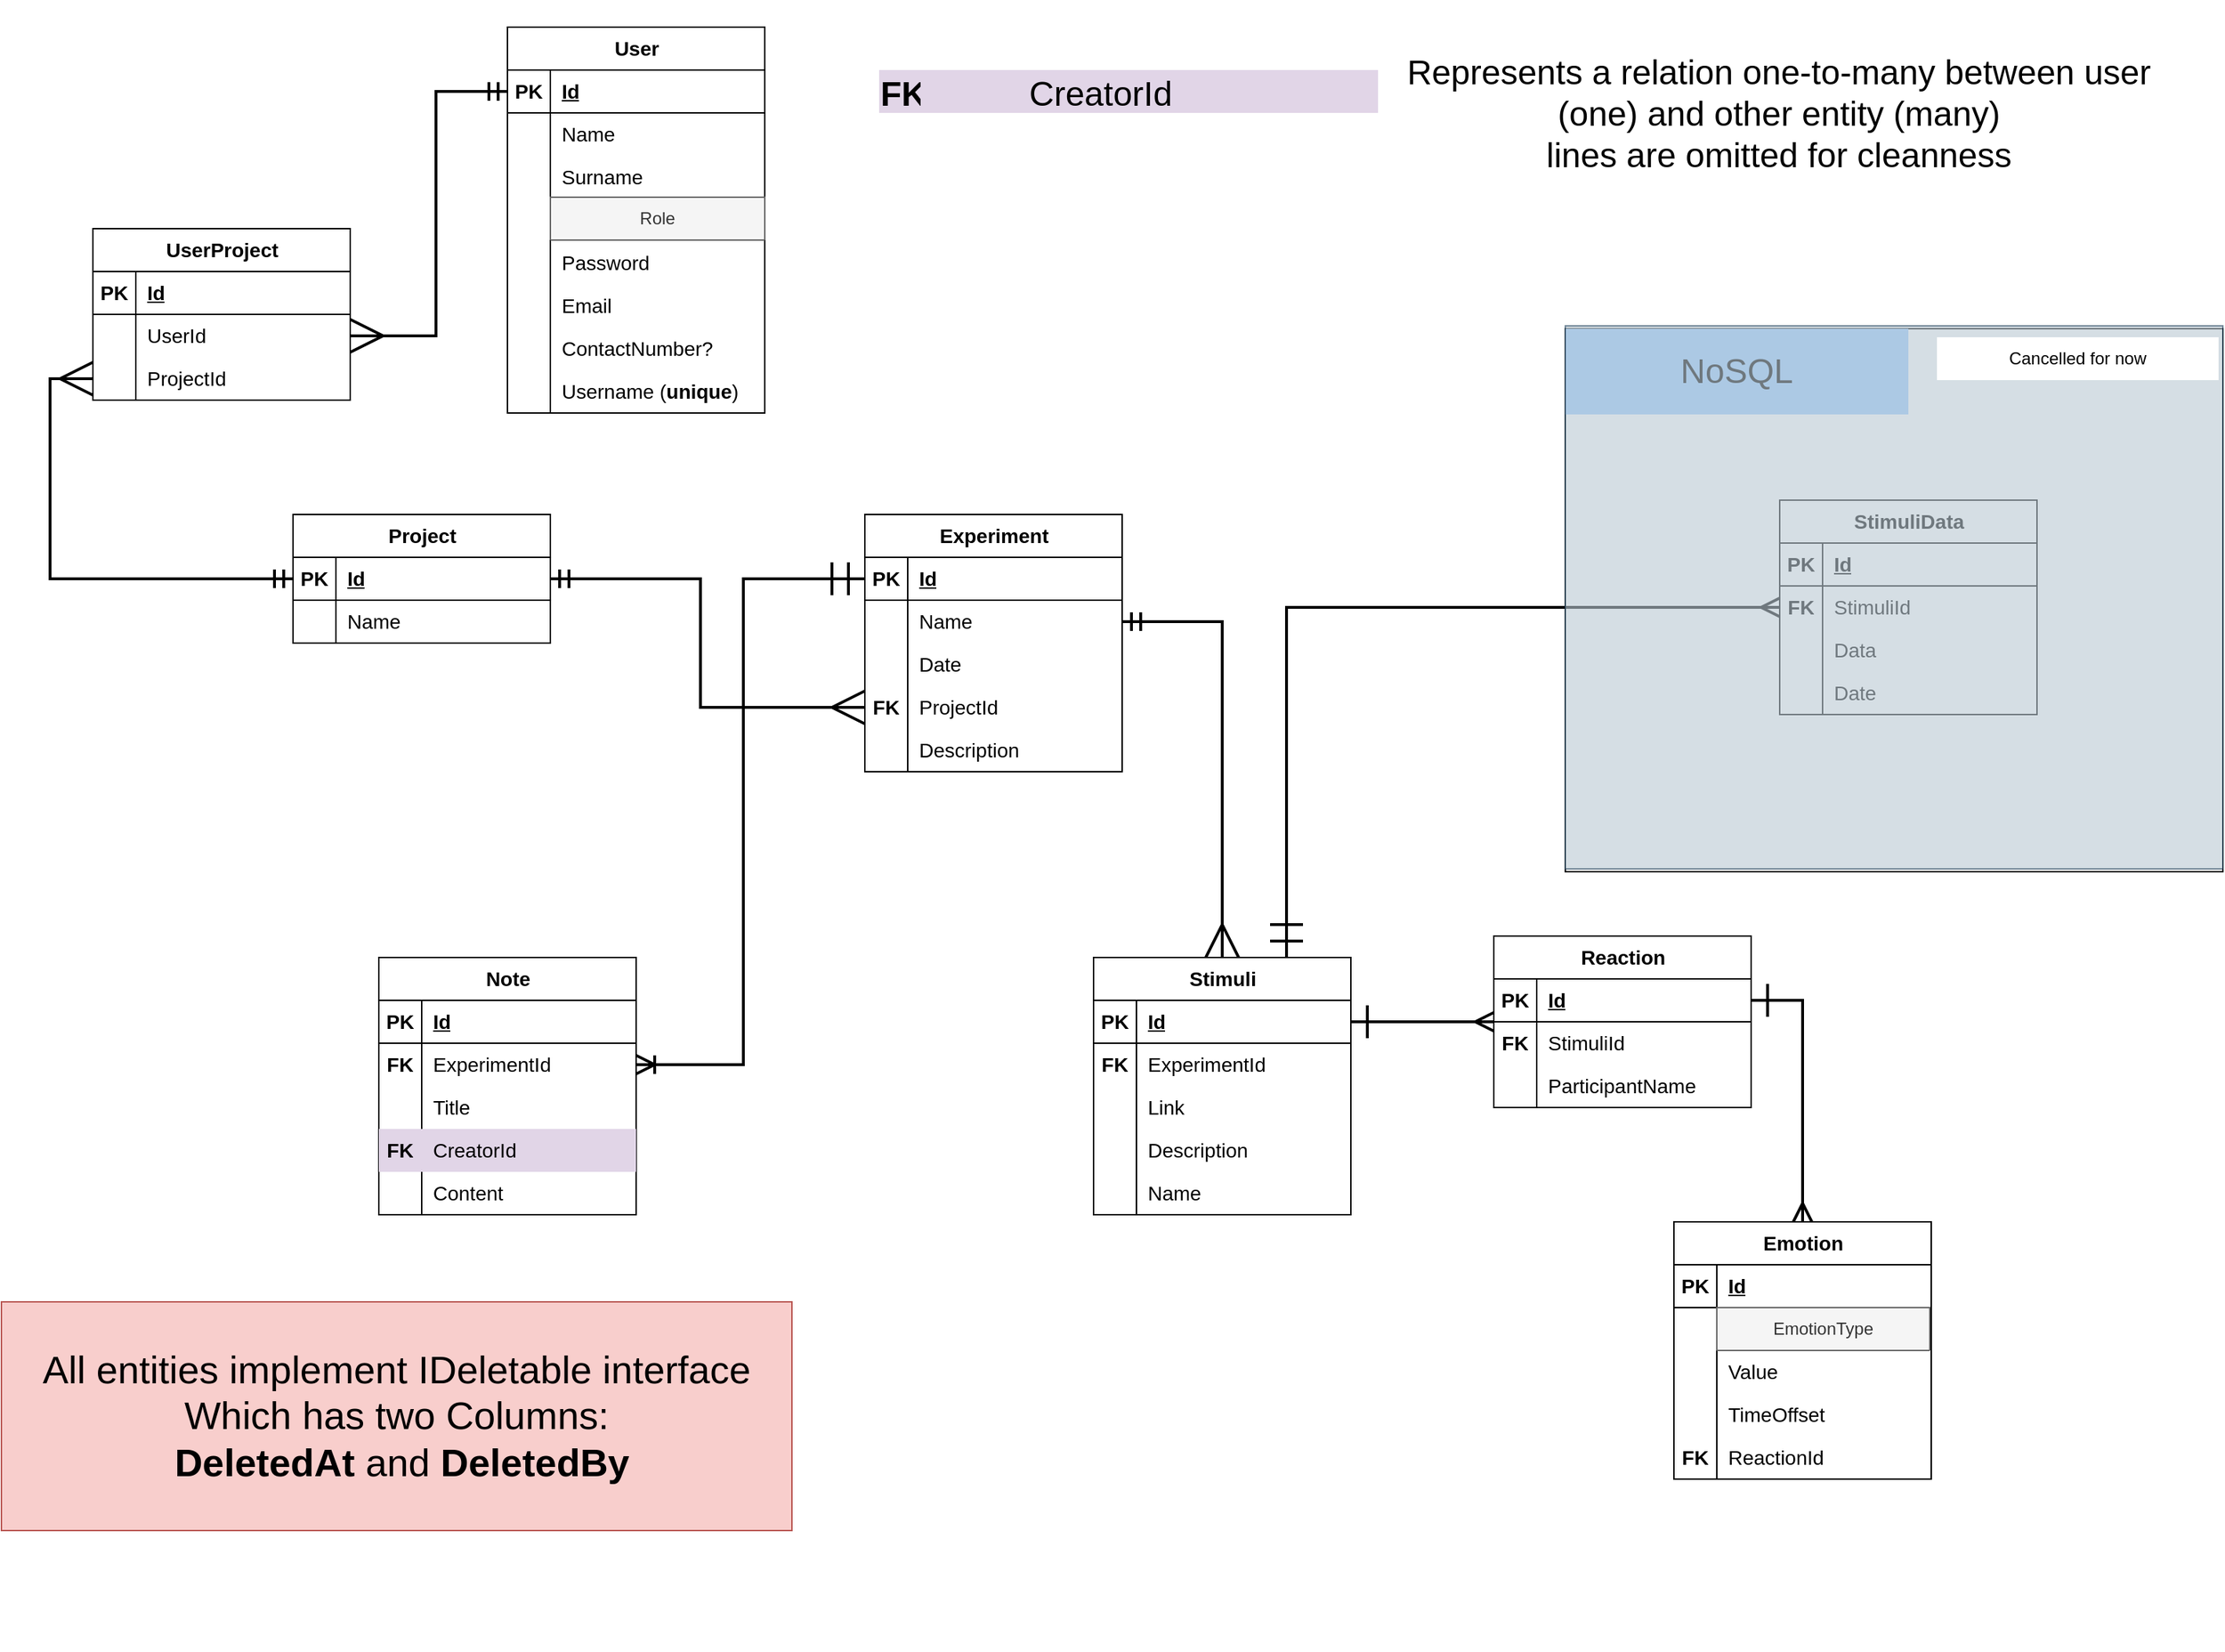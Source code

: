 <mxfile version="22.1.4" type="github" pages="3">
  <diagram name="Class diagram" id="5KgaLMppS0ZlpBXLG6Bj">
    <mxGraphModel dx="1834" dy="941" grid="0" gridSize="10" guides="1" tooltips="1" connect="1" arrows="1" fold="1" page="0" pageScale="1" pageWidth="850" pageHeight="1100" math="0" shadow="0">
      <root>
        <mxCell id="0" />
        <mxCell id="1" parent="0" />
        <mxCell id="0GG20aIRR1hGkGBOV-LU-1" value="User" style="shape=table;startSize=30;container=1;collapsible=1;childLayout=tableLayout;fixedRows=1;rowLines=0;fontStyle=1;align=center;resizeLast=1;html=1;fontSize=14;" parent="1" vertex="1">
          <mxGeometry x="-190" y="9" width="180" height="270" as="geometry" />
        </mxCell>
        <mxCell id="0GG20aIRR1hGkGBOV-LU-2" value="" style="shape=tableRow;horizontal=0;startSize=0;swimlaneHead=0;swimlaneBody=0;fillColor=none;collapsible=0;dropTarget=0;points=[[0,0.5],[1,0.5]];portConstraint=eastwest;top=0;left=0;right=0;bottom=1;fontSize=14;" parent="0GG20aIRR1hGkGBOV-LU-1" vertex="1">
          <mxGeometry y="30" width="180" height="30" as="geometry" />
        </mxCell>
        <mxCell id="0GG20aIRR1hGkGBOV-LU-3" value="PK" style="shape=partialRectangle;connectable=0;fillColor=none;top=0;left=0;bottom=0;right=0;fontStyle=1;overflow=hidden;whiteSpace=wrap;html=1;fontSize=14;" parent="0GG20aIRR1hGkGBOV-LU-2" vertex="1">
          <mxGeometry width="30" height="30" as="geometry">
            <mxRectangle width="30" height="30" as="alternateBounds" />
          </mxGeometry>
        </mxCell>
        <mxCell id="0GG20aIRR1hGkGBOV-LU-4" value="Id" style="shape=partialRectangle;connectable=0;fillColor=none;top=0;left=0;bottom=0;right=0;align=left;spacingLeft=6;fontStyle=5;overflow=hidden;whiteSpace=wrap;html=1;fontSize=14;" parent="0GG20aIRR1hGkGBOV-LU-2" vertex="1">
          <mxGeometry x="30" width="150" height="30" as="geometry">
            <mxRectangle width="150" height="30" as="alternateBounds" />
          </mxGeometry>
        </mxCell>
        <mxCell id="0GG20aIRR1hGkGBOV-LU-5" value="" style="shape=tableRow;horizontal=0;startSize=0;swimlaneHead=0;swimlaneBody=0;fillColor=none;collapsible=0;dropTarget=0;points=[[0,0.5],[1,0.5]];portConstraint=eastwest;top=0;left=0;right=0;bottom=0;fontSize=14;" parent="0GG20aIRR1hGkGBOV-LU-1" vertex="1">
          <mxGeometry y="60" width="180" height="30" as="geometry" />
        </mxCell>
        <mxCell id="0GG20aIRR1hGkGBOV-LU-6" value="" style="shape=partialRectangle;connectable=0;fillColor=none;top=0;left=0;bottom=0;right=0;editable=1;overflow=hidden;whiteSpace=wrap;html=1;fontSize=14;" parent="0GG20aIRR1hGkGBOV-LU-5" vertex="1">
          <mxGeometry width="30" height="30" as="geometry">
            <mxRectangle width="30" height="30" as="alternateBounds" />
          </mxGeometry>
        </mxCell>
        <mxCell id="0GG20aIRR1hGkGBOV-LU-7" value="Name" style="shape=partialRectangle;connectable=0;fillColor=none;top=0;left=0;bottom=0;right=0;align=left;spacingLeft=6;overflow=hidden;whiteSpace=wrap;html=1;fontSize=14;" parent="0GG20aIRR1hGkGBOV-LU-5" vertex="1">
          <mxGeometry x="30" width="150" height="30" as="geometry">
            <mxRectangle width="150" height="30" as="alternateBounds" />
          </mxGeometry>
        </mxCell>
        <mxCell id="0GG20aIRR1hGkGBOV-LU-8" value="" style="shape=tableRow;horizontal=0;startSize=0;swimlaneHead=0;swimlaneBody=0;fillColor=none;collapsible=0;dropTarget=0;points=[[0,0.5],[1,0.5]];portConstraint=eastwest;top=0;left=0;right=0;bottom=0;fontSize=14;" parent="0GG20aIRR1hGkGBOV-LU-1" vertex="1">
          <mxGeometry y="90" width="180" height="30" as="geometry" />
        </mxCell>
        <mxCell id="0GG20aIRR1hGkGBOV-LU-9" value="" style="shape=partialRectangle;connectable=0;fillColor=none;top=0;left=0;bottom=0;right=0;editable=1;overflow=hidden;whiteSpace=wrap;html=1;fontSize=14;" parent="0GG20aIRR1hGkGBOV-LU-8" vertex="1">
          <mxGeometry width="30" height="30" as="geometry">
            <mxRectangle width="30" height="30" as="alternateBounds" />
          </mxGeometry>
        </mxCell>
        <mxCell id="0GG20aIRR1hGkGBOV-LU-10" value="Surname" style="shape=partialRectangle;connectable=0;fillColor=none;top=0;left=0;bottom=0;right=0;align=left;spacingLeft=6;overflow=hidden;whiteSpace=wrap;html=1;fontSize=14;" parent="0GG20aIRR1hGkGBOV-LU-8" vertex="1">
          <mxGeometry x="30" width="150" height="30" as="geometry">
            <mxRectangle width="150" height="30" as="alternateBounds" />
          </mxGeometry>
        </mxCell>
        <mxCell id="0GG20aIRR1hGkGBOV-LU-11" value="" style="shape=tableRow;horizontal=0;startSize=0;swimlaneHead=0;swimlaneBody=0;fillColor=none;collapsible=0;dropTarget=0;points=[[0,0.5],[1,0.5]];portConstraint=eastwest;top=0;left=0;right=0;bottom=0;fontSize=14;" parent="0GG20aIRR1hGkGBOV-LU-1" vertex="1">
          <mxGeometry y="120" width="180" height="30" as="geometry" />
        </mxCell>
        <mxCell id="0GG20aIRR1hGkGBOV-LU-12" value="" style="shape=partialRectangle;connectable=0;fillColor=none;top=0;left=0;bottom=0;right=0;editable=1;overflow=hidden;whiteSpace=wrap;html=1;fontSize=14;" parent="0GG20aIRR1hGkGBOV-LU-11" vertex="1">
          <mxGeometry width="30" height="30" as="geometry">
            <mxRectangle width="30" height="30" as="alternateBounds" />
          </mxGeometry>
        </mxCell>
        <mxCell id="0GG20aIRR1hGkGBOV-LU-13" value="" style="shape=partialRectangle;connectable=0;fillColor=none;top=0;left=0;bottom=0;right=0;align=left;spacingLeft=6;overflow=hidden;whiteSpace=wrap;html=1;fontSize=14;" parent="0GG20aIRR1hGkGBOV-LU-11" vertex="1">
          <mxGeometry x="30" width="150" height="30" as="geometry">
            <mxRectangle width="150" height="30" as="alternateBounds" />
          </mxGeometry>
        </mxCell>
        <mxCell id="h6hS1jPLhecq_jdll_eu-1" value="" style="shape=tableRow;horizontal=0;startSize=0;swimlaneHead=0;swimlaneBody=0;fillColor=none;collapsible=0;dropTarget=0;points=[[0,0.5],[1,0.5]];portConstraint=eastwest;top=0;left=0;right=0;bottom=0;fontSize=14;" parent="0GG20aIRR1hGkGBOV-LU-1" vertex="1">
          <mxGeometry y="150" width="180" height="30" as="geometry" />
        </mxCell>
        <mxCell id="h6hS1jPLhecq_jdll_eu-2" value="" style="shape=partialRectangle;connectable=0;fillColor=none;top=0;left=0;bottom=0;right=0;editable=1;overflow=hidden;whiteSpace=wrap;html=1;fontSize=14;" parent="h6hS1jPLhecq_jdll_eu-1" vertex="1">
          <mxGeometry width="30" height="30" as="geometry">
            <mxRectangle width="30" height="30" as="alternateBounds" />
          </mxGeometry>
        </mxCell>
        <mxCell id="h6hS1jPLhecq_jdll_eu-3" value="Password" style="shape=partialRectangle;connectable=0;fillColor=none;top=0;left=0;bottom=0;right=0;align=left;spacingLeft=6;overflow=hidden;whiteSpace=wrap;html=1;fontSize=14;" parent="h6hS1jPLhecq_jdll_eu-1" vertex="1">
          <mxGeometry x="30" width="150" height="30" as="geometry">
            <mxRectangle width="150" height="30" as="alternateBounds" />
          </mxGeometry>
        </mxCell>
        <mxCell id="RrwhogYWs6FsdcdXCssl-1" value="" style="shape=tableRow;horizontal=0;startSize=0;swimlaneHead=0;swimlaneBody=0;fillColor=none;collapsible=0;dropTarget=0;points=[[0,0.5],[1,0.5]];portConstraint=eastwest;top=0;left=0;right=0;bottom=0;fontSize=14;" parent="0GG20aIRR1hGkGBOV-LU-1" vertex="1">
          <mxGeometry y="180" width="180" height="30" as="geometry" />
        </mxCell>
        <mxCell id="RrwhogYWs6FsdcdXCssl-2" value="" style="shape=partialRectangle;connectable=0;fillColor=none;top=0;left=0;bottom=0;right=0;editable=1;overflow=hidden;whiteSpace=wrap;html=1;fontSize=14;" parent="RrwhogYWs6FsdcdXCssl-1" vertex="1">
          <mxGeometry width="30" height="30" as="geometry">
            <mxRectangle width="30" height="30" as="alternateBounds" />
          </mxGeometry>
        </mxCell>
        <mxCell id="RrwhogYWs6FsdcdXCssl-3" value="Email" style="shape=partialRectangle;connectable=0;fillColor=none;top=0;left=0;bottom=0;right=0;align=left;spacingLeft=6;overflow=hidden;whiteSpace=wrap;html=1;fontSize=14;" parent="RrwhogYWs6FsdcdXCssl-1" vertex="1">
          <mxGeometry x="30" width="150" height="30" as="geometry">
            <mxRectangle width="150" height="30" as="alternateBounds" />
          </mxGeometry>
        </mxCell>
        <mxCell id="RrwhogYWs6FsdcdXCssl-4" value="" style="shape=tableRow;horizontal=0;startSize=0;swimlaneHead=0;swimlaneBody=0;fillColor=none;collapsible=0;dropTarget=0;points=[[0,0.5],[1,0.5]];portConstraint=eastwest;top=0;left=0;right=0;bottom=0;fontSize=14;" parent="0GG20aIRR1hGkGBOV-LU-1" vertex="1">
          <mxGeometry y="210" width="180" height="30" as="geometry" />
        </mxCell>
        <mxCell id="RrwhogYWs6FsdcdXCssl-5" value="" style="shape=partialRectangle;connectable=0;fillColor=none;top=0;left=0;bottom=0;right=0;editable=1;overflow=hidden;whiteSpace=wrap;html=1;fontSize=14;" parent="RrwhogYWs6FsdcdXCssl-4" vertex="1">
          <mxGeometry width="30" height="30" as="geometry">
            <mxRectangle width="30" height="30" as="alternateBounds" />
          </mxGeometry>
        </mxCell>
        <mxCell id="RrwhogYWs6FsdcdXCssl-6" value="ContactNumber?" style="shape=partialRectangle;connectable=0;fillColor=none;top=0;left=0;bottom=0;right=0;align=left;spacingLeft=6;overflow=hidden;whiteSpace=wrap;html=1;fontSize=14;" parent="RrwhogYWs6FsdcdXCssl-4" vertex="1">
          <mxGeometry x="30" width="150" height="30" as="geometry">
            <mxRectangle width="150" height="30" as="alternateBounds" />
          </mxGeometry>
        </mxCell>
        <mxCell id="RrwhogYWs6FsdcdXCssl-7" value="" style="shape=tableRow;horizontal=0;startSize=0;swimlaneHead=0;swimlaneBody=0;fillColor=none;collapsible=0;dropTarget=0;points=[[0,0.5],[1,0.5]];portConstraint=eastwest;top=0;left=0;right=0;bottom=0;fontSize=14;" parent="0GG20aIRR1hGkGBOV-LU-1" vertex="1">
          <mxGeometry y="240" width="180" height="30" as="geometry" />
        </mxCell>
        <mxCell id="RrwhogYWs6FsdcdXCssl-8" value="" style="shape=partialRectangle;connectable=0;fillColor=none;top=0;left=0;bottom=0;right=0;editable=1;overflow=hidden;whiteSpace=wrap;html=1;fontSize=14;" parent="RrwhogYWs6FsdcdXCssl-7" vertex="1">
          <mxGeometry width="30" height="30" as="geometry">
            <mxRectangle width="30" height="30" as="alternateBounds" />
          </mxGeometry>
        </mxCell>
        <mxCell id="RrwhogYWs6FsdcdXCssl-9" value="Username (&lt;b&gt;unique&lt;/b&gt;)" style="shape=partialRectangle;connectable=0;fillColor=none;top=0;left=0;bottom=0;right=0;align=left;spacingLeft=6;overflow=hidden;whiteSpace=wrap;html=1;fontSize=14;" parent="RrwhogYWs6FsdcdXCssl-7" vertex="1">
          <mxGeometry x="30" width="150" height="30" as="geometry">
            <mxRectangle width="150" height="30" as="alternateBounds" />
          </mxGeometry>
        </mxCell>
        <mxCell id="0GG20aIRR1hGkGBOV-LU-43" value="Project" style="shape=table;startSize=30;container=1;collapsible=1;childLayout=tableLayout;fixedRows=1;rowLines=0;fontStyle=1;align=center;resizeLast=1;html=1;fontSize=14;" parent="1" vertex="1">
          <mxGeometry x="-340" y="350" width="180" height="90" as="geometry" />
        </mxCell>
        <mxCell id="0GG20aIRR1hGkGBOV-LU-44" value="" style="shape=tableRow;horizontal=0;startSize=0;swimlaneHead=0;swimlaneBody=0;fillColor=none;collapsible=0;dropTarget=0;points=[[0,0.5],[1,0.5]];portConstraint=eastwest;top=0;left=0;right=0;bottom=1;fontSize=14;" parent="0GG20aIRR1hGkGBOV-LU-43" vertex="1">
          <mxGeometry y="30" width="180" height="30" as="geometry" />
        </mxCell>
        <mxCell id="0GG20aIRR1hGkGBOV-LU-45" value="PK" style="shape=partialRectangle;connectable=0;fillColor=none;top=0;left=0;bottom=0;right=0;fontStyle=1;overflow=hidden;whiteSpace=wrap;html=1;fontSize=14;" parent="0GG20aIRR1hGkGBOV-LU-44" vertex="1">
          <mxGeometry width="30" height="30" as="geometry">
            <mxRectangle width="30" height="30" as="alternateBounds" />
          </mxGeometry>
        </mxCell>
        <mxCell id="0GG20aIRR1hGkGBOV-LU-46" value="Id" style="shape=partialRectangle;connectable=0;fillColor=none;top=0;left=0;bottom=0;right=0;align=left;spacingLeft=6;fontStyle=5;overflow=hidden;whiteSpace=wrap;html=1;fontSize=14;" parent="0GG20aIRR1hGkGBOV-LU-44" vertex="1">
          <mxGeometry x="30" width="150" height="30" as="geometry">
            <mxRectangle width="150" height="30" as="alternateBounds" />
          </mxGeometry>
        </mxCell>
        <mxCell id="0GG20aIRR1hGkGBOV-LU-47" value="" style="shape=tableRow;horizontal=0;startSize=0;swimlaneHead=0;swimlaneBody=0;fillColor=none;collapsible=0;dropTarget=0;points=[[0,0.5],[1,0.5]];portConstraint=eastwest;top=0;left=0;right=0;bottom=0;fontSize=14;" parent="0GG20aIRR1hGkGBOV-LU-43" vertex="1">
          <mxGeometry y="60" width="180" height="30" as="geometry" />
        </mxCell>
        <mxCell id="0GG20aIRR1hGkGBOV-LU-48" value="" style="shape=partialRectangle;connectable=0;fillColor=none;top=0;left=0;bottom=0;right=0;editable=1;overflow=hidden;whiteSpace=wrap;html=1;fontSize=14;" parent="0GG20aIRR1hGkGBOV-LU-47" vertex="1">
          <mxGeometry width="30" height="30" as="geometry">
            <mxRectangle width="30" height="30" as="alternateBounds" />
          </mxGeometry>
        </mxCell>
        <mxCell id="0GG20aIRR1hGkGBOV-LU-49" value="Name" style="shape=partialRectangle;connectable=0;fillColor=none;top=0;left=0;bottom=0;right=0;align=left;spacingLeft=6;overflow=hidden;whiteSpace=wrap;html=1;fontSize=14;" parent="0GG20aIRR1hGkGBOV-LU-47" vertex="1">
          <mxGeometry x="30" width="150" height="30" as="geometry">
            <mxRectangle width="150" height="30" as="alternateBounds" />
          </mxGeometry>
        </mxCell>
        <mxCell id="0GG20aIRR1hGkGBOV-LU-54" value="Experiment" style="shape=table;startSize=30;container=1;collapsible=1;childLayout=tableLayout;fixedRows=1;rowLines=0;fontStyle=1;align=center;resizeLast=1;html=1;fontSize=14;" parent="1" vertex="1">
          <mxGeometry x="60" y="350" width="180" height="180" as="geometry" />
        </mxCell>
        <mxCell id="0GG20aIRR1hGkGBOV-LU-55" value="" style="shape=tableRow;horizontal=0;startSize=0;swimlaneHead=0;swimlaneBody=0;fillColor=none;collapsible=0;dropTarget=0;points=[[0,0.5],[1,0.5]];portConstraint=eastwest;top=0;left=0;right=0;bottom=1;fontSize=14;" parent="0GG20aIRR1hGkGBOV-LU-54" vertex="1">
          <mxGeometry y="30" width="180" height="30" as="geometry" />
        </mxCell>
        <mxCell id="0GG20aIRR1hGkGBOV-LU-56" value="PK" style="shape=partialRectangle;connectable=0;fillColor=none;top=0;left=0;bottom=0;right=0;fontStyle=1;overflow=hidden;whiteSpace=wrap;html=1;fontSize=14;" parent="0GG20aIRR1hGkGBOV-LU-55" vertex="1">
          <mxGeometry width="30" height="30" as="geometry">
            <mxRectangle width="30" height="30" as="alternateBounds" />
          </mxGeometry>
        </mxCell>
        <mxCell id="0GG20aIRR1hGkGBOV-LU-57" value="Id" style="shape=partialRectangle;connectable=0;fillColor=none;top=0;left=0;bottom=0;right=0;align=left;spacingLeft=6;fontStyle=5;overflow=hidden;whiteSpace=wrap;html=1;fontSize=14;" parent="0GG20aIRR1hGkGBOV-LU-55" vertex="1">
          <mxGeometry x="30" width="150" height="30" as="geometry">
            <mxRectangle width="150" height="30" as="alternateBounds" />
          </mxGeometry>
        </mxCell>
        <mxCell id="0GG20aIRR1hGkGBOV-LU-58" value="" style="shape=tableRow;horizontal=0;startSize=0;swimlaneHead=0;swimlaneBody=0;fillColor=none;collapsible=0;dropTarget=0;points=[[0,0.5],[1,0.5]];portConstraint=eastwest;top=0;left=0;right=0;bottom=0;fontSize=14;" parent="0GG20aIRR1hGkGBOV-LU-54" vertex="1">
          <mxGeometry y="60" width="180" height="30" as="geometry" />
        </mxCell>
        <mxCell id="0GG20aIRR1hGkGBOV-LU-59" value="" style="shape=partialRectangle;connectable=0;fillColor=none;top=0;left=0;bottom=0;right=0;editable=1;overflow=hidden;whiteSpace=wrap;html=1;fontSize=14;" parent="0GG20aIRR1hGkGBOV-LU-58" vertex="1">
          <mxGeometry width="30" height="30" as="geometry">
            <mxRectangle width="30" height="30" as="alternateBounds" />
          </mxGeometry>
        </mxCell>
        <mxCell id="0GG20aIRR1hGkGBOV-LU-60" value="Name" style="shape=partialRectangle;connectable=0;fillColor=none;top=0;left=0;bottom=0;right=0;align=left;spacingLeft=6;overflow=hidden;whiteSpace=wrap;html=1;fontSize=14;" parent="0GG20aIRR1hGkGBOV-LU-58" vertex="1">
          <mxGeometry x="30" width="150" height="30" as="geometry">
            <mxRectangle width="150" height="30" as="alternateBounds" />
          </mxGeometry>
        </mxCell>
        <mxCell id="0GG20aIRR1hGkGBOV-LU-61" value="" style="shape=tableRow;horizontal=0;startSize=0;swimlaneHead=0;swimlaneBody=0;fillColor=none;collapsible=0;dropTarget=0;points=[[0,0.5],[1,0.5]];portConstraint=eastwest;top=0;left=0;right=0;bottom=0;fontSize=14;" parent="0GG20aIRR1hGkGBOV-LU-54" vertex="1">
          <mxGeometry y="90" width="180" height="30" as="geometry" />
        </mxCell>
        <mxCell id="0GG20aIRR1hGkGBOV-LU-62" value="" style="shape=partialRectangle;connectable=0;fillColor=none;top=0;left=0;bottom=0;right=0;editable=1;overflow=hidden;whiteSpace=wrap;html=1;fontSize=14;" parent="0GG20aIRR1hGkGBOV-LU-61" vertex="1">
          <mxGeometry width="30" height="30" as="geometry">
            <mxRectangle width="30" height="30" as="alternateBounds" />
          </mxGeometry>
        </mxCell>
        <mxCell id="0GG20aIRR1hGkGBOV-LU-63" value="Date" style="shape=partialRectangle;connectable=0;fillColor=none;top=0;left=0;bottom=0;right=0;align=left;spacingLeft=6;overflow=hidden;whiteSpace=wrap;html=1;fontSize=14;" parent="0GG20aIRR1hGkGBOV-LU-61" vertex="1">
          <mxGeometry x="30" width="150" height="30" as="geometry">
            <mxRectangle width="150" height="30" as="alternateBounds" />
          </mxGeometry>
        </mxCell>
        <mxCell id="0GG20aIRR1hGkGBOV-LU-74" value="" style="shape=tableRow;horizontal=0;startSize=0;swimlaneHead=0;swimlaneBody=0;fillColor=none;collapsible=0;dropTarget=0;points=[[0,0.5],[1,0.5]];portConstraint=eastwest;top=0;left=0;right=0;bottom=0;fontSize=14;" parent="0GG20aIRR1hGkGBOV-LU-54" vertex="1">
          <mxGeometry y="120" width="180" height="30" as="geometry" />
        </mxCell>
        <mxCell id="0GG20aIRR1hGkGBOV-LU-75" value="&lt;b style=&quot;font-size: 14px;&quot;&gt;FK&lt;/b&gt;" style="shape=partialRectangle;connectable=0;fillColor=none;top=0;left=0;bottom=0;right=0;editable=1;overflow=hidden;whiteSpace=wrap;html=1;fontSize=14;" parent="0GG20aIRR1hGkGBOV-LU-74" vertex="1">
          <mxGeometry width="30" height="30" as="geometry">
            <mxRectangle width="30" height="30" as="alternateBounds" />
          </mxGeometry>
        </mxCell>
        <mxCell id="0GG20aIRR1hGkGBOV-LU-76" value="ProjectId" style="shape=partialRectangle;connectable=0;fillColor=none;top=0;left=0;bottom=0;right=0;align=left;spacingLeft=6;overflow=hidden;whiteSpace=wrap;html=1;fontSize=14;" parent="0GG20aIRR1hGkGBOV-LU-74" vertex="1">
          <mxGeometry x="30" width="150" height="30" as="geometry">
            <mxRectangle width="150" height="30" as="alternateBounds" />
          </mxGeometry>
        </mxCell>
        <mxCell id="h6hS1jPLhecq_jdll_eu-4" value="" style="shape=tableRow;horizontal=0;startSize=0;swimlaneHead=0;swimlaneBody=0;fillColor=none;collapsible=0;dropTarget=0;points=[[0,0.5],[1,0.5]];portConstraint=eastwest;top=0;left=0;right=0;bottom=0;fontSize=14;" parent="0GG20aIRR1hGkGBOV-LU-54" vertex="1">
          <mxGeometry y="150" width="180" height="30" as="geometry" />
        </mxCell>
        <mxCell id="h6hS1jPLhecq_jdll_eu-5" value="" style="shape=partialRectangle;connectable=0;fillColor=none;top=0;left=0;bottom=0;right=0;editable=1;overflow=hidden;whiteSpace=wrap;html=1;fontSize=14;" parent="h6hS1jPLhecq_jdll_eu-4" vertex="1">
          <mxGeometry width="30" height="30" as="geometry">
            <mxRectangle width="30" height="30" as="alternateBounds" />
          </mxGeometry>
        </mxCell>
        <mxCell id="h6hS1jPLhecq_jdll_eu-6" value="Description" style="shape=partialRectangle;connectable=0;fillColor=none;top=0;left=0;bottom=0;right=0;align=left;spacingLeft=6;overflow=hidden;whiteSpace=wrap;html=1;fontSize=14;" parent="h6hS1jPLhecq_jdll_eu-4" vertex="1">
          <mxGeometry x="30" width="150" height="30" as="geometry">
            <mxRectangle width="150" height="30" as="alternateBounds" />
          </mxGeometry>
        </mxCell>
        <mxCell id="0GG20aIRR1hGkGBOV-LU-64" value="Note" style="shape=table;startSize=30;container=1;collapsible=1;childLayout=tableLayout;fixedRows=1;rowLines=0;fontStyle=1;align=center;resizeLast=1;html=1;fontSize=14;" parent="1" vertex="1">
          <mxGeometry x="-280" y="660" width="180" height="180" as="geometry" />
        </mxCell>
        <mxCell id="0GG20aIRR1hGkGBOV-LU-65" value="" style="shape=tableRow;horizontal=0;startSize=0;swimlaneHead=0;swimlaneBody=0;fillColor=none;collapsible=0;dropTarget=0;points=[[0,0.5],[1,0.5]];portConstraint=eastwest;top=0;left=0;right=0;bottom=1;fontSize=14;" parent="0GG20aIRR1hGkGBOV-LU-64" vertex="1">
          <mxGeometry y="30" width="180" height="30" as="geometry" />
        </mxCell>
        <mxCell id="0GG20aIRR1hGkGBOV-LU-66" value="PK" style="shape=partialRectangle;connectable=0;fillColor=none;top=0;left=0;bottom=0;right=0;fontStyle=1;overflow=hidden;whiteSpace=wrap;html=1;fontSize=14;" parent="0GG20aIRR1hGkGBOV-LU-65" vertex="1">
          <mxGeometry width="30" height="30" as="geometry">
            <mxRectangle width="30" height="30" as="alternateBounds" />
          </mxGeometry>
        </mxCell>
        <mxCell id="0GG20aIRR1hGkGBOV-LU-67" value="Id" style="shape=partialRectangle;connectable=0;fillColor=none;top=0;left=0;bottom=0;right=0;align=left;spacingLeft=6;fontStyle=5;overflow=hidden;whiteSpace=wrap;html=1;fontSize=14;" parent="0GG20aIRR1hGkGBOV-LU-65" vertex="1">
          <mxGeometry x="30" width="150" height="30" as="geometry">
            <mxRectangle width="150" height="30" as="alternateBounds" />
          </mxGeometry>
        </mxCell>
        <mxCell id="0GG20aIRR1hGkGBOV-LU-68" value="" style="shape=tableRow;horizontal=0;startSize=0;swimlaneHead=0;swimlaneBody=0;fillColor=none;collapsible=0;dropTarget=0;points=[[0,0.5],[1,0.5]];portConstraint=eastwest;top=0;left=0;right=0;bottom=0;fontSize=14;" parent="0GG20aIRR1hGkGBOV-LU-64" vertex="1">
          <mxGeometry y="60" width="180" height="30" as="geometry" />
        </mxCell>
        <mxCell id="0GG20aIRR1hGkGBOV-LU-69" value="&lt;b style=&quot;font-size: 14px;&quot;&gt;FK&lt;/b&gt;" style="shape=partialRectangle;connectable=0;fillColor=none;top=0;left=0;bottom=0;right=0;editable=1;overflow=hidden;whiteSpace=wrap;html=1;fontSize=14;" parent="0GG20aIRR1hGkGBOV-LU-68" vertex="1">
          <mxGeometry width="30" height="30" as="geometry">
            <mxRectangle width="30" height="30" as="alternateBounds" />
          </mxGeometry>
        </mxCell>
        <mxCell id="0GG20aIRR1hGkGBOV-LU-70" value="ExperimentId" style="shape=partialRectangle;connectable=0;fillColor=none;top=0;left=0;bottom=0;right=0;align=left;spacingLeft=6;overflow=hidden;whiteSpace=wrap;html=1;fontSize=14;" parent="0GG20aIRR1hGkGBOV-LU-68" vertex="1">
          <mxGeometry x="30" width="150" height="30" as="geometry">
            <mxRectangle width="150" height="30" as="alternateBounds" />
          </mxGeometry>
        </mxCell>
        <mxCell id="0GG20aIRR1hGkGBOV-LU-71" value="" style="shape=tableRow;horizontal=0;startSize=0;swimlaneHead=0;swimlaneBody=0;fillColor=none;collapsible=0;dropTarget=0;points=[[0,0.5],[1,0.5]];portConstraint=eastwest;top=0;left=0;right=0;bottom=0;fontSize=14;" parent="0GG20aIRR1hGkGBOV-LU-64" vertex="1">
          <mxGeometry y="90" width="180" height="30" as="geometry" />
        </mxCell>
        <mxCell id="0GG20aIRR1hGkGBOV-LU-72" value="" style="shape=partialRectangle;connectable=0;fillColor=none;top=0;left=0;bottom=0;right=0;editable=1;overflow=hidden;whiteSpace=wrap;html=1;fontSize=14;" parent="0GG20aIRR1hGkGBOV-LU-71" vertex="1">
          <mxGeometry width="30" height="30" as="geometry">
            <mxRectangle width="30" height="30" as="alternateBounds" />
          </mxGeometry>
        </mxCell>
        <mxCell id="0GG20aIRR1hGkGBOV-LU-73" value="Title" style="shape=partialRectangle;connectable=0;fillColor=none;top=0;left=0;bottom=0;right=0;align=left;spacingLeft=6;overflow=hidden;whiteSpace=wrap;html=1;fontSize=14;" parent="0GG20aIRR1hGkGBOV-LU-71" vertex="1">
          <mxGeometry x="30" width="150" height="30" as="geometry">
            <mxRectangle width="150" height="30" as="alternateBounds" />
          </mxGeometry>
        </mxCell>
        <mxCell id="0GG20aIRR1hGkGBOV-LU-97" value="" style="shape=tableRow;horizontal=0;startSize=0;swimlaneHead=0;swimlaneBody=0;fillColor=#e1d5e7;collapsible=0;dropTarget=0;points=[[0,0.5],[1,0.5]];portConstraint=eastwest;top=0;left=0;right=0;bottom=0;fontSize=14;strokeColor=#9673a6;" parent="0GG20aIRR1hGkGBOV-LU-64" vertex="1">
          <mxGeometry y="120" width="180" height="30" as="geometry" />
        </mxCell>
        <mxCell id="0GG20aIRR1hGkGBOV-LU-98" value="&lt;b&gt;FK&lt;/b&gt;" style="shape=partialRectangle;connectable=0;fillColor=none;top=0;left=0;bottom=0;right=0;editable=1;overflow=hidden;whiteSpace=wrap;html=1;fontSize=14;" parent="0GG20aIRR1hGkGBOV-LU-97" vertex="1">
          <mxGeometry width="30" height="30" as="geometry">
            <mxRectangle width="30" height="30" as="alternateBounds" />
          </mxGeometry>
        </mxCell>
        <mxCell id="0GG20aIRR1hGkGBOV-LU-99" value="CreatorId" style="shape=partialRectangle;connectable=0;fillColor=none;top=0;left=0;bottom=0;right=0;align=left;spacingLeft=6;overflow=hidden;whiteSpace=wrap;html=1;fontSize=14;" parent="0GG20aIRR1hGkGBOV-LU-97" vertex="1">
          <mxGeometry x="30" width="150" height="30" as="geometry">
            <mxRectangle width="150" height="30" as="alternateBounds" />
          </mxGeometry>
        </mxCell>
        <mxCell id="h6hS1jPLhecq_jdll_eu-52" value="" style="shape=tableRow;horizontal=0;startSize=0;swimlaneHead=0;swimlaneBody=0;fillColor=none;collapsible=0;dropTarget=0;points=[[0,0.5],[1,0.5]];portConstraint=eastwest;top=0;left=0;right=0;bottom=0;fontSize=14;" parent="0GG20aIRR1hGkGBOV-LU-64" vertex="1">
          <mxGeometry y="150" width="180" height="30" as="geometry" />
        </mxCell>
        <mxCell id="h6hS1jPLhecq_jdll_eu-53" value="" style="shape=partialRectangle;connectable=0;fillColor=none;top=0;left=0;bottom=0;right=0;editable=1;overflow=hidden;whiteSpace=wrap;html=1;fontSize=14;" parent="h6hS1jPLhecq_jdll_eu-52" vertex="1">
          <mxGeometry width="30" height="30" as="geometry">
            <mxRectangle width="30" height="30" as="alternateBounds" />
          </mxGeometry>
        </mxCell>
        <mxCell id="h6hS1jPLhecq_jdll_eu-54" value="Content" style="shape=partialRectangle;connectable=0;fillColor=none;top=0;left=0;bottom=0;right=0;align=left;spacingLeft=6;overflow=hidden;whiteSpace=wrap;html=1;fontSize=14;" parent="h6hS1jPLhecq_jdll_eu-52" vertex="1">
          <mxGeometry x="30" width="150" height="30" as="geometry">
            <mxRectangle width="150" height="30" as="alternateBounds" />
          </mxGeometry>
        </mxCell>
        <mxCell id="0GG20aIRR1hGkGBOV-LU-77" value="Stimuli" style="shape=table;startSize=30;container=1;collapsible=1;childLayout=tableLayout;fixedRows=1;rowLines=0;fontStyle=1;align=center;resizeLast=1;html=1;fontSize=14;" parent="1" vertex="1">
          <mxGeometry x="220" y="660" width="180" height="180" as="geometry" />
        </mxCell>
        <mxCell id="0GG20aIRR1hGkGBOV-LU-78" value="" style="shape=tableRow;horizontal=0;startSize=0;swimlaneHead=0;swimlaneBody=0;fillColor=none;collapsible=0;dropTarget=0;points=[[0,0.5],[1,0.5]];portConstraint=eastwest;top=0;left=0;right=0;bottom=1;fontSize=14;" parent="0GG20aIRR1hGkGBOV-LU-77" vertex="1">
          <mxGeometry y="30" width="180" height="30" as="geometry" />
        </mxCell>
        <mxCell id="0GG20aIRR1hGkGBOV-LU-79" value="PK" style="shape=partialRectangle;connectable=0;fillColor=none;top=0;left=0;bottom=0;right=0;fontStyle=1;overflow=hidden;whiteSpace=wrap;html=1;fontSize=14;" parent="0GG20aIRR1hGkGBOV-LU-78" vertex="1">
          <mxGeometry width="30" height="30" as="geometry">
            <mxRectangle width="30" height="30" as="alternateBounds" />
          </mxGeometry>
        </mxCell>
        <mxCell id="0GG20aIRR1hGkGBOV-LU-80" value="Id" style="shape=partialRectangle;connectable=0;fillColor=none;top=0;left=0;bottom=0;right=0;align=left;spacingLeft=6;fontStyle=5;overflow=hidden;whiteSpace=wrap;html=1;fontSize=14;" parent="0GG20aIRR1hGkGBOV-LU-78" vertex="1">
          <mxGeometry x="30" width="150" height="30" as="geometry">
            <mxRectangle width="150" height="30" as="alternateBounds" />
          </mxGeometry>
        </mxCell>
        <mxCell id="0GG20aIRR1hGkGBOV-LU-81" value="" style="shape=tableRow;horizontal=0;startSize=0;swimlaneHead=0;swimlaneBody=0;fillColor=none;collapsible=0;dropTarget=0;points=[[0,0.5],[1,0.5]];portConstraint=eastwest;top=0;left=0;right=0;bottom=0;fontSize=14;" parent="0GG20aIRR1hGkGBOV-LU-77" vertex="1">
          <mxGeometry y="60" width="180" height="30" as="geometry" />
        </mxCell>
        <mxCell id="0GG20aIRR1hGkGBOV-LU-82" value="&lt;b style=&quot;font-size: 14px;&quot;&gt;FK&lt;/b&gt;" style="shape=partialRectangle;connectable=0;fillColor=none;top=0;left=0;bottom=0;right=0;editable=1;overflow=hidden;whiteSpace=wrap;html=1;fontSize=14;" parent="0GG20aIRR1hGkGBOV-LU-81" vertex="1">
          <mxGeometry width="30" height="30" as="geometry">
            <mxRectangle width="30" height="30" as="alternateBounds" />
          </mxGeometry>
        </mxCell>
        <mxCell id="0GG20aIRR1hGkGBOV-LU-83" value="ExperimentId" style="shape=partialRectangle;connectable=0;fillColor=none;top=0;left=0;bottom=0;right=0;align=left;spacingLeft=6;overflow=hidden;whiteSpace=wrap;html=1;fontSize=14;" parent="0GG20aIRR1hGkGBOV-LU-81" vertex="1">
          <mxGeometry x="30" width="150" height="30" as="geometry">
            <mxRectangle width="150" height="30" as="alternateBounds" />
          </mxGeometry>
        </mxCell>
        <mxCell id="0GG20aIRR1hGkGBOV-LU-84" value="" style="shape=tableRow;horizontal=0;startSize=0;swimlaneHead=0;swimlaneBody=0;fillColor=none;collapsible=0;dropTarget=0;points=[[0,0.5],[1,0.5]];portConstraint=eastwest;top=0;left=0;right=0;bottom=0;fontSize=14;" parent="0GG20aIRR1hGkGBOV-LU-77" vertex="1">
          <mxGeometry y="90" width="180" height="30" as="geometry" />
        </mxCell>
        <mxCell id="0GG20aIRR1hGkGBOV-LU-85" value="" style="shape=partialRectangle;connectable=0;fillColor=none;top=0;left=0;bottom=0;right=0;editable=1;overflow=hidden;whiteSpace=wrap;html=1;fontSize=14;" parent="0GG20aIRR1hGkGBOV-LU-84" vertex="1">
          <mxGeometry width="30" height="30" as="geometry">
            <mxRectangle width="30" height="30" as="alternateBounds" />
          </mxGeometry>
        </mxCell>
        <mxCell id="0GG20aIRR1hGkGBOV-LU-86" value="Link" style="shape=partialRectangle;connectable=0;fillColor=none;top=0;left=0;bottom=0;right=0;align=left;spacingLeft=6;overflow=hidden;whiteSpace=wrap;html=1;fontSize=14;" parent="0GG20aIRR1hGkGBOV-LU-84" vertex="1">
          <mxGeometry x="30" width="150" height="30" as="geometry">
            <mxRectangle width="150" height="30" as="alternateBounds" />
          </mxGeometry>
        </mxCell>
        <mxCell id="GeP6ucMl3jy8mK1hsfXk-47" value="" style="shape=tableRow;horizontal=0;startSize=0;swimlaneHead=0;swimlaneBody=0;fillColor=none;collapsible=0;dropTarget=0;points=[[0,0.5],[1,0.5]];portConstraint=eastwest;top=0;left=0;right=0;bottom=0;fontSize=14;" parent="0GG20aIRR1hGkGBOV-LU-77" vertex="1">
          <mxGeometry y="120" width="180" height="30" as="geometry" />
        </mxCell>
        <mxCell id="GeP6ucMl3jy8mK1hsfXk-48" value="" style="shape=partialRectangle;connectable=0;fillColor=none;top=0;left=0;bottom=0;right=0;editable=1;overflow=hidden;whiteSpace=wrap;html=1;fontSize=14;" parent="GeP6ucMl3jy8mK1hsfXk-47" vertex="1">
          <mxGeometry width="30" height="30" as="geometry">
            <mxRectangle width="30" height="30" as="alternateBounds" />
          </mxGeometry>
        </mxCell>
        <mxCell id="GeP6ucMl3jy8mK1hsfXk-49" value="Description" style="shape=partialRectangle;connectable=0;fillColor=none;top=0;left=0;bottom=0;right=0;align=left;spacingLeft=6;overflow=hidden;whiteSpace=wrap;html=1;fontSize=14;" parent="GeP6ucMl3jy8mK1hsfXk-47" vertex="1">
          <mxGeometry x="30" width="150" height="30" as="geometry">
            <mxRectangle width="150" height="30" as="alternateBounds" />
          </mxGeometry>
        </mxCell>
        <mxCell id="RrwhogYWs6FsdcdXCssl-29" value="" style="shape=tableRow;horizontal=0;startSize=0;swimlaneHead=0;swimlaneBody=0;fillColor=none;collapsible=0;dropTarget=0;points=[[0,0.5],[1,0.5]];portConstraint=eastwest;top=0;left=0;right=0;bottom=0;fontSize=14;" parent="0GG20aIRR1hGkGBOV-LU-77" vertex="1">
          <mxGeometry y="150" width="180" height="30" as="geometry" />
        </mxCell>
        <mxCell id="RrwhogYWs6FsdcdXCssl-30" value="" style="shape=partialRectangle;connectable=0;fillColor=none;top=0;left=0;bottom=0;right=0;editable=1;overflow=hidden;whiteSpace=wrap;html=1;fontSize=14;" parent="RrwhogYWs6FsdcdXCssl-29" vertex="1">
          <mxGeometry width="30" height="30" as="geometry">
            <mxRectangle width="30" height="30" as="alternateBounds" />
          </mxGeometry>
        </mxCell>
        <mxCell id="RrwhogYWs6FsdcdXCssl-31" value="Name" style="shape=partialRectangle;connectable=0;fillColor=none;top=0;left=0;bottom=0;right=0;align=left;spacingLeft=6;overflow=hidden;whiteSpace=wrap;html=1;fontSize=14;" parent="RrwhogYWs6FsdcdXCssl-29" vertex="1">
          <mxGeometry x="30" width="150" height="30" as="geometry">
            <mxRectangle width="150" height="30" as="alternateBounds" />
          </mxGeometry>
        </mxCell>
        <mxCell id="0GG20aIRR1hGkGBOV-LU-89" style="edgeStyle=orthogonalEdgeStyle;rounded=0;orthogonalLoop=1;jettySize=auto;html=1;entryX=0;entryY=0.5;entryDx=0;entryDy=0;endArrow=ERmandOne;endFill=0;startArrow=ERoneToMany;startFill=0;fontSize=14;endSize=20;startSize=10;strokeWidth=2;" parent="1" source="0GG20aIRR1hGkGBOV-LU-68" target="0GG20aIRR1hGkGBOV-LU-55" edge="1">
          <mxGeometry relative="1" as="geometry" />
        </mxCell>
        <mxCell id="0GG20aIRR1hGkGBOV-LU-91" style="edgeStyle=orthogonalEdgeStyle;rounded=0;orthogonalLoop=1;jettySize=auto;html=1;exitX=1;exitY=0.5;exitDx=0;exitDy=0;startArrow=ERmandOne;startFill=0;endArrow=ERmany;endFill=0;fontSize=14;startSize=10;endSize=20;strokeWidth=2;" parent="1" source="0GG20aIRR1hGkGBOV-LU-58" target="0GG20aIRR1hGkGBOV-LU-77" edge="1">
          <mxGeometry relative="1" as="geometry" />
        </mxCell>
        <mxCell id="h6hS1jPLhecq_jdll_eu-18" value="UserProject" style="shape=table;startSize=30;container=1;collapsible=1;childLayout=tableLayout;fixedRows=1;rowLines=0;fontStyle=1;align=center;resizeLast=1;html=1;fontSize=14;" parent="1" vertex="1">
          <mxGeometry x="-480" y="150" width="180" height="120" as="geometry" />
        </mxCell>
        <mxCell id="h6hS1jPLhecq_jdll_eu-19" value="" style="shape=tableRow;horizontal=0;startSize=0;swimlaneHead=0;swimlaneBody=0;fillColor=none;collapsible=0;dropTarget=0;points=[[0,0.5],[1,0.5]];portConstraint=eastwest;top=0;left=0;right=0;bottom=1;fontSize=14;" parent="h6hS1jPLhecq_jdll_eu-18" vertex="1">
          <mxGeometry y="30" width="180" height="30" as="geometry" />
        </mxCell>
        <mxCell id="h6hS1jPLhecq_jdll_eu-20" value="PK" style="shape=partialRectangle;connectable=0;fillColor=none;top=0;left=0;bottom=0;right=0;fontStyle=1;overflow=hidden;whiteSpace=wrap;html=1;fontSize=14;" parent="h6hS1jPLhecq_jdll_eu-19" vertex="1">
          <mxGeometry width="30" height="30" as="geometry">
            <mxRectangle width="30" height="30" as="alternateBounds" />
          </mxGeometry>
        </mxCell>
        <mxCell id="h6hS1jPLhecq_jdll_eu-21" value="Id" style="shape=partialRectangle;connectable=0;fillColor=none;top=0;left=0;bottom=0;right=0;align=left;spacingLeft=6;fontStyle=5;overflow=hidden;whiteSpace=wrap;html=1;fontSize=14;" parent="h6hS1jPLhecq_jdll_eu-19" vertex="1">
          <mxGeometry x="30" width="150" height="30" as="geometry">
            <mxRectangle width="150" height="30" as="alternateBounds" />
          </mxGeometry>
        </mxCell>
        <mxCell id="h6hS1jPLhecq_jdll_eu-22" value="" style="shape=tableRow;horizontal=0;startSize=0;swimlaneHead=0;swimlaneBody=0;fillColor=none;collapsible=0;dropTarget=0;points=[[0,0.5],[1,0.5]];portConstraint=eastwest;top=0;left=0;right=0;bottom=0;fontSize=14;" parent="h6hS1jPLhecq_jdll_eu-18" vertex="1">
          <mxGeometry y="60" width="180" height="30" as="geometry" />
        </mxCell>
        <mxCell id="h6hS1jPLhecq_jdll_eu-23" value="" style="shape=partialRectangle;connectable=0;fillColor=none;top=0;left=0;bottom=0;right=0;editable=1;overflow=hidden;whiteSpace=wrap;html=1;fontSize=14;" parent="h6hS1jPLhecq_jdll_eu-22" vertex="1">
          <mxGeometry width="30" height="30" as="geometry">
            <mxRectangle width="30" height="30" as="alternateBounds" />
          </mxGeometry>
        </mxCell>
        <mxCell id="h6hS1jPLhecq_jdll_eu-24" value="UserId" style="shape=partialRectangle;connectable=0;fillColor=none;top=0;left=0;bottom=0;right=0;align=left;spacingLeft=6;overflow=hidden;whiteSpace=wrap;html=1;fontSize=14;" parent="h6hS1jPLhecq_jdll_eu-22" vertex="1">
          <mxGeometry x="30" width="150" height="30" as="geometry">
            <mxRectangle width="150" height="30" as="alternateBounds" />
          </mxGeometry>
        </mxCell>
        <mxCell id="h6hS1jPLhecq_jdll_eu-25" value="" style="shape=tableRow;horizontal=0;startSize=0;swimlaneHead=0;swimlaneBody=0;fillColor=none;collapsible=0;dropTarget=0;points=[[0,0.5],[1,0.5]];portConstraint=eastwest;top=0;left=0;right=0;bottom=0;fontSize=14;" parent="h6hS1jPLhecq_jdll_eu-18" vertex="1">
          <mxGeometry y="90" width="180" height="30" as="geometry" />
        </mxCell>
        <mxCell id="h6hS1jPLhecq_jdll_eu-26" value="" style="shape=partialRectangle;connectable=0;fillColor=none;top=0;left=0;bottom=0;right=0;editable=1;overflow=hidden;whiteSpace=wrap;html=1;fontSize=14;" parent="h6hS1jPLhecq_jdll_eu-25" vertex="1">
          <mxGeometry width="30" height="30" as="geometry">
            <mxRectangle width="30" height="30" as="alternateBounds" />
          </mxGeometry>
        </mxCell>
        <mxCell id="h6hS1jPLhecq_jdll_eu-27" value="ProjectId" style="shape=partialRectangle;connectable=0;fillColor=none;top=0;left=0;bottom=0;right=0;align=left;spacingLeft=6;overflow=hidden;whiteSpace=wrap;html=1;fontSize=14;" parent="h6hS1jPLhecq_jdll_eu-25" vertex="1">
          <mxGeometry x="30" width="150" height="30" as="geometry">
            <mxRectangle width="150" height="30" as="alternateBounds" />
          </mxGeometry>
        </mxCell>
        <mxCell id="h6hS1jPLhecq_jdll_eu-47" value="" style="rounded=0;whiteSpace=wrap;html=1;fillColor=default;" parent="1" vertex="1">
          <mxGeometry x="550" y="220" width="460" height="380" as="geometry" />
        </mxCell>
        <mxCell id="h6hS1jPLhecq_jdll_eu-34" value="StimuliData" style="shape=table;startSize=30;container=1;collapsible=1;childLayout=tableLayout;fixedRows=1;rowLines=0;fontStyle=1;align=center;resizeLast=1;html=1;fontSize=14;" parent="1" vertex="1">
          <mxGeometry x="700" y="340" width="180" height="150" as="geometry" />
        </mxCell>
        <mxCell id="h6hS1jPLhecq_jdll_eu-35" value="" style="shape=tableRow;horizontal=0;startSize=0;swimlaneHead=0;swimlaneBody=0;fillColor=none;collapsible=0;dropTarget=0;points=[[0,0.5],[1,0.5]];portConstraint=eastwest;top=0;left=0;right=0;bottom=1;fontSize=14;" parent="h6hS1jPLhecq_jdll_eu-34" vertex="1">
          <mxGeometry y="30" width="180" height="30" as="geometry" />
        </mxCell>
        <mxCell id="h6hS1jPLhecq_jdll_eu-36" value="PK" style="shape=partialRectangle;connectable=0;fillColor=none;top=0;left=0;bottom=0;right=0;fontStyle=1;overflow=hidden;whiteSpace=wrap;html=1;fontSize=14;" parent="h6hS1jPLhecq_jdll_eu-35" vertex="1">
          <mxGeometry width="30" height="30" as="geometry">
            <mxRectangle width="30" height="30" as="alternateBounds" />
          </mxGeometry>
        </mxCell>
        <mxCell id="h6hS1jPLhecq_jdll_eu-37" value="Id" style="shape=partialRectangle;connectable=0;fillColor=none;top=0;left=0;bottom=0;right=0;align=left;spacingLeft=6;fontStyle=5;overflow=hidden;whiteSpace=wrap;html=1;fontSize=14;" parent="h6hS1jPLhecq_jdll_eu-35" vertex="1">
          <mxGeometry x="30" width="150" height="30" as="geometry">
            <mxRectangle width="150" height="30" as="alternateBounds" />
          </mxGeometry>
        </mxCell>
        <mxCell id="h6hS1jPLhecq_jdll_eu-38" value="" style="shape=tableRow;horizontal=0;startSize=0;swimlaneHead=0;swimlaneBody=0;fillColor=none;collapsible=0;dropTarget=0;points=[[0,0.5],[1,0.5]];portConstraint=eastwest;top=0;left=0;right=0;bottom=0;fontSize=14;" parent="h6hS1jPLhecq_jdll_eu-34" vertex="1">
          <mxGeometry y="60" width="180" height="30" as="geometry" />
        </mxCell>
        <mxCell id="h6hS1jPLhecq_jdll_eu-39" value="&lt;b style=&quot;font-size: 14px;&quot;&gt;FK&lt;/b&gt;" style="shape=partialRectangle;connectable=0;fillColor=none;top=0;left=0;bottom=0;right=0;editable=1;overflow=hidden;whiteSpace=wrap;html=1;fontSize=14;" parent="h6hS1jPLhecq_jdll_eu-38" vertex="1">
          <mxGeometry width="30" height="30" as="geometry">
            <mxRectangle width="30" height="30" as="alternateBounds" />
          </mxGeometry>
        </mxCell>
        <mxCell id="h6hS1jPLhecq_jdll_eu-40" value="StimuliId" style="shape=partialRectangle;connectable=0;fillColor=none;top=0;left=0;bottom=0;right=0;align=left;spacingLeft=6;overflow=hidden;whiteSpace=wrap;html=1;fontSize=14;" parent="h6hS1jPLhecq_jdll_eu-38" vertex="1">
          <mxGeometry x="30" width="150" height="30" as="geometry">
            <mxRectangle width="150" height="30" as="alternateBounds" />
          </mxGeometry>
        </mxCell>
        <mxCell id="h6hS1jPLhecq_jdll_eu-41" value="" style="shape=tableRow;horizontal=0;startSize=0;swimlaneHead=0;swimlaneBody=0;fillColor=none;collapsible=0;dropTarget=0;points=[[0,0.5],[1,0.5]];portConstraint=eastwest;top=0;left=0;right=0;bottom=0;fontSize=14;" parent="h6hS1jPLhecq_jdll_eu-34" vertex="1">
          <mxGeometry y="90" width="180" height="30" as="geometry" />
        </mxCell>
        <mxCell id="h6hS1jPLhecq_jdll_eu-42" value="" style="shape=partialRectangle;connectable=0;fillColor=none;top=0;left=0;bottom=0;right=0;editable=1;overflow=hidden;whiteSpace=wrap;html=1;fontSize=14;" parent="h6hS1jPLhecq_jdll_eu-41" vertex="1">
          <mxGeometry width="30" height="30" as="geometry">
            <mxRectangle width="30" height="30" as="alternateBounds" />
          </mxGeometry>
        </mxCell>
        <mxCell id="h6hS1jPLhecq_jdll_eu-43" value="Data" style="shape=partialRectangle;connectable=0;fillColor=none;top=0;left=0;bottom=0;right=0;align=left;spacingLeft=6;overflow=hidden;whiteSpace=wrap;html=1;fontSize=14;" parent="h6hS1jPLhecq_jdll_eu-41" vertex="1">
          <mxGeometry x="30" width="150" height="30" as="geometry">
            <mxRectangle width="150" height="30" as="alternateBounds" />
          </mxGeometry>
        </mxCell>
        <mxCell id="h6hS1jPLhecq_jdll_eu-57" value="" style="shape=tableRow;horizontal=0;startSize=0;swimlaneHead=0;swimlaneBody=0;fillColor=none;collapsible=0;dropTarget=0;points=[[0,0.5],[1,0.5]];portConstraint=eastwest;top=0;left=0;right=0;bottom=0;fontSize=14;" parent="h6hS1jPLhecq_jdll_eu-34" vertex="1">
          <mxGeometry y="120" width="180" height="30" as="geometry" />
        </mxCell>
        <mxCell id="h6hS1jPLhecq_jdll_eu-58" value="" style="shape=partialRectangle;connectable=0;fillColor=none;top=0;left=0;bottom=0;right=0;editable=1;overflow=hidden;whiteSpace=wrap;html=1;fontSize=14;" parent="h6hS1jPLhecq_jdll_eu-57" vertex="1">
          <mxGeometry width="30" height="30" as="geometry">
            <mxRectangle width="30" height="30" as="alternateBounds" />
          </mxGeometry>
        </mxCell>
        <mxCell id="h6hS1jPLhecq_jdll_eu-59" value="Date" style="shape=partialRectangle;connectable=0;fillColor=none;top=0;left=0;bottom=0;right=0;align=left;spacingLeft=6;overflow=hidden;whiteSpace=wrap;html=1;fontSize=14;" parent="h6hS1jPLhecq_jdll_eu-57" vertex="1">
          <mxGeometry x="30" width="150" height="30" as="geometry">
            <mxRectangle width="150" height="30" as="alternateBounds" />
          </mxGeometry>
        </mxCell>
        <mxCell id="h6hS1jPLhecq_jdll_eu-48" value="&lt;font style=&quot;font-size: 24px;&quot;&gt;NoSQL&lt;/font&gt;" style="text;html=1;strokeColor=none;fillColor=#99CCFF;align=center;verticalAlign=middle;whiteSpace=wrap;rounded=0;" parent="1" vertex="1">
          <mxGeometry x="550" y="220" width="240" height="60" as="geometry" />
        </mxCell>
        <mxCell id="h6hS1jPLhecq_jdll_eu-51" style="edgeStyle=orthogonalEdgeStyle;rounded=0;orthogonalLoop=1;jettySize=auto;html=1;exitX=0;exitY=0.5;exitDx=0;exitDy=0;entryX=0.75;entryY=0;entryDx=0;entryDy=0;startArrow=ERmany;startFill=0;endArrow=ERmandOne;endFill=0;strokeWidth=2;startSize=10;sourcePerimeterSpacing=10;targetPerimeterSpacing=40;endSize=20;" parent="1" source="h6hS1jPLhecq_jdll_eu-38" target="0GG20aIRR1hGkGBOV-LU-77" edge="1">
          <mxGeometry relative="1" as="geometry" />
        </mxCell>
        <mxCell id="h6hS1jPLhecq_jdll_eu-56" style="edgeStyle=orthogonalEdgeStyle;rounded=0;orthogonalLoop=1;jettySize=auto;html=1;entryX=0;entryY=0.5;entryDx=0;entryDy=0;endSize=20;startSize=10;strokeWidth=2;startArrow=ERmandOne;startFill=0;endArrow=ERmany;endFill=0;" parent="1" source="0GG20aIRR1hGkGBOV-LU-44" target="0GG20aIRR1hGkGBOV-LU-74" edge="1">
          <mxGeometry relative="1" as="geometry" />
        </mxCell>
        <mxCell id="h6hS1jPLhecq_jdll_eu-62" style="edgeStyle=orthogonalEdgeStyle;rounded=0;orthogonalLoop=1;jettySize=auto;html=1;exitX=0;exitY=0.5;exitDx=0;exitDy=0;startArrow=ERmandOne;startFill=0;endArrow=ERmany;endFill=0;fontSize=14;startSize=10;endSize=20;strokeWidth=2;entryX=1;entryY=0.5;entryDx=0;entryDy=0;" parent="1" source="0GG20aIRR1hGkGBOV-LU-2" target="h6hS1jPLhecq_jdll_eu-22" edge="1">
          <mxGeometry relative="1" as="geometry">
            <mxPoint y="65" as="sourcePoint" />
            <mxPoint x="160" y="360" as="targetPoint" />
          </mxGeometry>
        </mxCell>
        <mxCell id="h6hS1jPLhecq_jdll_eu-63" style="edgeStyle=orthogonalEdgeStyle;rounded=0;orthogonalLoop=1;jettySize=auto;html=1;exitX=0;exitY=0.5;exitDx=0;exitDy=0;startArrow=ERmandOne;startFill=0;endArrow=ERmany;endFill=0;fontSize=14;startSize=10;endSize=20;strokeWidth=2;entryX=0;entryY=0.5;entryDx=0;entryDy=0;" parent="1" source="0GG20aIRR1hGkGBOV-LU-44" target="h6hS1jPLhecq_jdll_eu-25" edge="1">
          <mxGeometry relative="1" as="geometry">
            <mxPoint x="-560" y="445" as="sourcePoint" />
            <mxPoint x="-490" y="680" as="targetPoint" />
          </mxGeometry>
        </mxCell>
        <mxCell id="h6hS1jPLhecq_jdll_eu-67" value="" style="shape=tableRow;horizontal=0;startSize=0;swimlaneHead=0;swimlaneBody=0;fillColor=#e1d5e7;collapsible=0;dropTarget=0;points=[[0,0.5],[1,0.5]];portConstraint=eastwest;top=0;left=0;right=0;bottom=0;fontSize=14;strokeColor=#9673a6;" parent="1" vertex="1">
          <mxGeometry x="70" y="39" width="349" height="30" as="geometry" />
        </mxCell>
        <mxCell id="h6hS1jPLhecq_jdll_eu-68" value="&lt;b style=&quot;&quot;&gt;&lt;font style=&quot;font-size: 24px;&quot;&gt;FK&lt;/font&gt;&lt;/b&gt;" style="shape=partialRectangle;connectable=0;fillColor=none;top=0;left=0;bottom=0;right=0;editable=1;overflow=hidden;whiteSpace=wrap;html=1;fontSize=14;" parent="h6hS1jPLhecq_jdll_eu-67" vertex="1">
          <mxGeometry width="30" height="30" as="geometry">
            <mxRectangle width="30" height="30" as="alternateBounds" />
          </mxGeometry>
        </mxCell>
        <mxCell id="h6hS1jPLhecq_jdll_eu-69" value="&lt;font style=&quot;font-size: 24px;&quot;&gt;CreatorId&lt;/font&gt;" style="shape=partialRectangle;connectable=0;fillColor=none;top=0;left=0;bottom=0;right=0;align=left;spacingLeft=6;overflow=hidden;whiteSpace=wrap;html=1;fontSize=14;" parent="h6hS1jPLhecq_jdll_eu-67" vertex="1">
          <mxGeometry x="97" width="150" height="30" as="geometry">
            <mxRectangle width="150" height="30" as="alternateBounds" />
          </mxGeometry>
        </mxCell>
        <mxCell id="h6hS1jPLhecq_jdll_eu-70" value="&lt;font style=&quot;&quot;&gt;&lt;font style=&quot;font-size: 24px;&quot;&gt;Represents a relation one-to-many between user (one) and other entity (many)&lt;br&gt;lines are omitted for cleanness&lt;/font&gt;&lt;br&gt;&lt;/font&gt;" style="text;html=1;strokeColor=none;fillColor=none;align=center;verticalAlign=middle;whiteSpace=wrap;rounded=0;" parent="1" vertex="1">
          <mxGeometry x="423" y="-10" width="553" height="160" as="geometry" />
        </mxCell>
        <mxCell id="GeP6ucMl3jy8mK1hsfXk-14" style="edgeStyle=orthogonalEdgeStyle;rounded=0;orthogonalLoop=1;jettySize=auto;html=1;entryX=1;entryY=0.5;entryDx=0;entryDy=0;startArrow=ERmany;startFill=0;endArrow=ERone;endFill=0;endSize=20;startSize=10;strokeWidth=2;" parent="1" source="GeP6ucMl3jy8mK1hsfXk-1" target="0GG20aIRR1hGkGBOV-LU-78" edge="1">
          <mxGeometry relative="1" as="geometry" />
        </mxCell>
        <mxCell id="GeP6ucMl3jy8mK1hsfXk-1" value="Reaction" style="shape=table;startSize=30;container=1;collapsible=1;childLayout=tableLayout;fixedRows=1;rowLines=0;fontStyle=1;align=center;resizeLast=1;html=1;fontSize=14;" parent="1" vertex="1">
          <mxGeometry x="500" y="645" width="180" height="120" as="geometry" />
        </mxCell>
        <mxCell id="GeP6ucMl3jy8mK1hsfXk-2" value="" style="shape=tableRow;horizontal=0;startSize=0;swimlaneHead=0;swimlaneBody=0;fillColor=none;collapsible=0;dropTarget=0;points=[[0,0.5],[1,0.5]];portConstraint=eastwest;top=0;left=0;right=0;bottom=1;fontSize=14;" parent="GeP6ucMl3jy8mK1hsfXk-1" vertex="1">
          <mxGeometry y="30" width="180" height="30" as="geometry" />
        </mxCell>
        <mxCell id="GeP6ucMl3jy8mK1hsfXk-3" value="PK" style="shape=partialRectangle;connectable=0;fillColor=none;top=0;left=0;bottom=0;right=0;fontStyle=1;overflow=hidden;whiteSpace=wrap;html=1;fontSize=14;" parent="GeP6ucMl3jy8mK1hsfXk-2" vertex="1">
          <mxGeometry width="30" height="30" as="geometry">
            <mxRectangle width="30" height="30" as="alternateBounds" />
          </mxGeometry>
        </mxCell>
        <mxCell id="GeP6ucMl3jy8mK1hsfXk-4" value="Id" style="shape=partialRectangle;connectable=0;fillColor=none;top=0;left=0;bottom=0;right=0;align=left;spacingLeft=6;fontStyle=5;overflow=hidden;whiteSpace=wrap;html=1;fontSize=14;" parent="GeP6ucMl3jy8mK1hsfXk-2" vertex="1">
          <mxGeometry x="30" width="150" height="30" as="geometry">
            <mxRectangle width="150" height="30" as="alternateBounds" />
          </mxGeometry>
        </mxCell>
        <mxCell id="GeP6ucMl3jy8mK1hsfXk-5" value="" style="shape=tableRow;horizontal=0;startSize=0;swimlaneHead=0;swimlaneBody=0;fillColor=none;collapsible=0;dropTarget=0;points=[[0,0.5],[1,0.5]];portConstraint=eastwest;top=0;left=0;right=0;bottom=0;fontSize=14;" parent="GeP6ucMl3jy8mK1hsfXk-1" vertex="1">
          <mxGeometry y="60" width="180" height="30" as="geometry" />
        </mxCell>
        <mxCell id="GeP6ucMl3jy8mK1hsfXk-6" value="&lt;b style=&quot;font-size: 14px;&quot;&gt;FK&lt;/b&gt;" style="shape=partialRectangle;connectable=0;fillColor=none;top=0;left=0;bottom=0;right=0;editable=1;overflow=hidden;whiteSpace=wrap;html=1;fontSize=14;" parent="GeP6ucMl3jy8mK1hsfXk-5" vertex="1">
          <mxGeometry width="30" height="30" as="geometry">
            <mxRectangle width="30" height="30" as="alternateBounds" />
          </mxGeometry>
        </mxCell>
        <mxCell id="GeP6ucMl3jy8mK1hsfXk-7" value="StimuliId" style="shape=partialRectangle;connectable=0;fillColor=none;top=0;left=0;bottom=0;right=0;align=left;spacingLeft=6;overflow=hidden;whiteSpace=wrap;html=1;fontSize=14;" parent="GeP6ucMl3jy8mK1hsfXk-5" vertex="1">
          <mxGeometry x="30" width="150" height="30" as="geometry">
            <mxRectangle width="150" height="30" as="alternateBounds" />
          </mxGeometry>
        </mxCell>
        <mxCell id="GeP6ucMl3jy8mK1hsfXk-8" value="" style="shape=tableRow;horizontal=0;startSize=0;swimlaneHead=0;swimlaneBody=0;fillColor=none;collapsible=0;dropTarget=0;points=[[0,0.5],[1,0.5]];portConstraint=eastwest;top=0;left=0;right=0;bottom=0;fontSize=14;" parent="GeP6ucMl3jy8mK1hsfXk-1" vertex="1">
          <mxGeometry y="90" width="180" height="30" as="geometry" />
        </mxCell>
        <mxCell id="GeP6ucMl3jy8mK1hsfXk-9" value="" style="shape=partialRectangle;connectable=0;fillColor=none;top=0;left=0;bottom=0;right=0;editable=1;overflow=hidden;whiteSpace=wrap;html=1;fontSize=14;" parent="GeP6ucMl3jy8mK1hsfXk-8" vertex="1">
          <mxGeometry width="30" height="30" as="geometry">
            <mxRectangle width="30" height="30" as="alternateBounds" />
          </mxGeometry>
        </mxCell>
        <mxCell id="GeP6ucMl3jy8mK1hsfXk-10" value="ParticipantName" style="shape=partialRectangle;connectable=0;fillColor=none;top=0;left=0;bottom=0;right=0;align=left;spacingLeft=6;overflow=hidden;whiteSpace=wrap;html=1;fontSize=14;" parent="GeP6ucMl3jy8mK1hsfXk-8" vertex="1">
          <mxGeometry x="30" width="150" height="30" as="geometry">
            <mxRectangle width="150" height="30" as="alternateBounds" />
          </mxGeometry>
        </mxCell>
        <mxCell id="GeP6ucMl3jy8mK1hsfXk-33" style="edgeStyle=orthogonalEdgeStyle;rounded=0;orthogonalLoop=1;jettySize=auto;html=1;entryX=1;entryY=0.5;entryDx=0;entryDy=0;strokeWidth=2;startArrow=ERmany;startFill=0;endArrow=ERone;endFill=0;endSize=20;startSize=10;exitX=0.5;exitY=0;exitDx=0;exitDy=0;" parent="1" source="GeP6ucMl3jy8mK1hsfXk-15" target="GeP6ucMl3jy8mK1hsfXk-2" edge="1">
          <mxGeometry relative="1" as="geometry" />
        </mxCell>
        <mxCell id="GeP6ucMl3jy8mK1hsfXk-43" value="" style="group" parent="1" vertex="1" connectable="0">
          <mxGeometry x="626" y="845" width="180" height="300" as="geometry" />
        </mxCell>
        <mxCell id="GeP6ucMl3jy8mK1hsfXk-15" value="Emotion" style="shape=table;startSize=30;container=1;collapsible=1;childLayout=tableLayout;fixedRows=1;rowLines=0;fontStyle=1;align=center;resizeLast=1;html=1;fontSize=14;" parent="GeP6ucMl3jy8mK1hsfXk-43" vertex="1">
          <mxGeometry width="180" height="180" as="geometry" />
        </mxCell>
        <mxCell id="GeP6ucMl3jy8mK1hsfXk-16" value="" style="shape=tableRow;horizontal=0;startSize=0;swimlaneHead=0;swimlaneBody=0;fillColor=none;collapsible=0;dropTarget=0;points=[[0,0.5],[1,0.5]];portConstraint=eastwest;top=0;left=0;right=0;bottom=1;fontSize=14;" parent="GeP6ucMl3jy8mK1hsfXk-15" vertex="1">
          <mxGeometry y="30" width="180" height="30" as="geometry" />
        </mxCell>
        <mxCell id="GeP6ucMl3jy8mK1hsfXk-17" value="PK" style="shape=partialRectangle;connectable=0;fillColor=none;top=0;left=0;bottom=0;right=0;fontStyle=1;overflow=hidden;whiteSpace=wrap;html=1;fontSize=14;" parent="GeP6ucMl3jy8mK1hsfXk-16" vertex="1">
          <mxGeometry width="30" height="30" as="geometry">
            <mxRectangle width="30" height="30" as="alternateBounds" />
          </mxGeometry>
        </mxCell>
        <mxCell id="GeP6ucMl3jy8mK1hsfXk-18" value="Id" style="shape=partialRectangle;connectable=0;fillColor=none;top=0;left=0;bottom=0;right=0;align=left;spacingLeft=6;fontStyle=5;overflow=hidden;whiteSpace=wrap;html=1;fontSize=14;" parent="GeP6ucMl3jy8mK1hsfXk-16" vertex="1">
          <mxGeometry x="30" width="150" height="30" as="geometry">
            <mxRectangle width="150" height="30" as="alternateBounds" />
          </mxGeometry>
        </mxCell>
        <mxCell id="GeP6ucMl3jy8mK1hsfXk-19" value="" style="shape=tableRow;horizontal=0;startSize=0;swimlaneHead=0;swimlaneBody=0;fillColor=none;collapsible=0;dropTarget=0;points=[[0,0.5],[1,0.5]];portConstraint=eastwest;top=0;left=0;right=0;bottom=0;fontSize=14;strokeColor=#d6b656;" parent="GeP6ucMl3jy8mK1hsfXk-15" vertex="1">
          <mxGeometry y="60" width="180" height="30" as="geometry" />
        </mxCell>
        <mxCell id="GeP6ucMl3jy8mK1hsfXk-20" value="" style="shape=partialRectangle;connectable=0;top=0;left=0;bottom=0;right=0;editable=1;overflow=hidden;whiteSpace=wrap;html=1;fontSize=14;fillColor=none;strokeColor=inherit;" parent="GeP6ucMl3jy8mK1hsfXk-19" vertex="1">
          <mxGeometry width="30" height="30" as="geometry">
            <mxRectangle width="30" height="30" as="alternateBounds" />
          </mxGeometry>
        </mxCell>
        <mxCell id="GeP6ucMl3jy8mK1hsfXk-21" value="" style="shape=partialRectangle;connectable=0;fillColor=none;top=0;left=0;bottom=0;right=0;align=left;spacingLeft=6;overflow=hidden;whiteSpace=wrap;html=1;fontSize=14;" parent="GeP6ucMl3jy8mK1hsfXk-19" vertex="1">
          <mxGeometry x="30" width="150" height="30" as="geometry">
            <mxRectangle width="150" height="30" as="alternateBounds" />
          </mxGeometry>
        </mxCell>
        <mxCell id="GeP6ucMl3jy8mK1hsfXk-22" value="" style="shape=tableRow;horizontal=0;startSize=0;swimlaneHead=0;swimlaneBody=0;fillColor=none;collapsible=0;dropTarget=0;points=[[0,0.5],[1,0.5]];portConstraint=eastwest;top=0;left=0;right=0;bottom=0;fontSize=14;" parent="GeP6ucMl3jy8mK1hsfXk-15" vertex="1">
          <mxGeometry y="90" width="180" height="30" as="geometry" />
        </mxCell>
        <mxCell id="GeP6ucMl3jy8mK1hsfXk-23" value="" style="shape=partialRectangle;connectable=0;fillColor=none;top=0;left=0;bottom=0;right=0;editable=1;overflow=hidden;whiteSpace=wrap;html=1;fontSize=14;" parent="GeP6ucMl3jy8mK1hsfXk-22" vertex="1">
          <mxGeometry width="30" height="30" as="geometry">
            <mxRectangle width="30" height="30" as="alternateBounds" />
          </mxGeometry>
        </mxCell>
        <mxCell id="GeP6ucMl3jy8mK1hsfXk-24" value="Value" style="shape=partialRectangle;connectable=0;fillColor=none;top=0;left=0;bottom=0;right=0;align=left;spacingLeft=6;overflow=hidden;whiteSpace=wrap;html=1;fontSize=14;" parent="GeP6ucMl3jy8mK1hsfXk-22" vertex="1">
          <mxGeometry x="30" width="150" height="30" as="geometry">
            <mxRectangle width="150" height="30" as="alternateBounds" />
          </mxGeometry>
        </mxCell>
        <mxCell id="GeP6ucMl3jy8mK1hsfXk-25" value="" style="shape=tableRow;horizontal=0;startSize=0;swimlaneHead=0;swimlaneBody=0;fillColor=none;collapsible=0;dropTarget=0;points=[[0,0.5],[1,0.5]];portConstraint=eastwest;top=0;left=0;right=0;bottom=0;fontSize=14;" parent="GeP6ucMl3jy8mK1hsfXk-15" vertex="1">
          <mxGeometry y="120" width="180" height="30" as="geometry" />
        </mxCell>
        <mxCell id="GeP6ucMl3jy8mK1hsfXk-26" value="" style="shape=partialRectangle;connectable=0;fillColor=none;top=0;left=0;bottom=0;right=0;editable=1;overflow=hidden;whiteSpace=wrap;html=1;fontSize=14;" parent="GeP6ucMl3jy8mK1hsfXk-25" vertex="1">
          <mxGeometry width="30" height="30" as="geometry">
            <mxRectangle width="30" height="30" as="alternateBounds" />
          </mxGeometry>
        </mxCell>
        <mxCell id="GeP6ucMl3jy8mK1hsfXk-27" value="TimeOffset" style="shape=partialRectangle;connectable=0;fillColor=none;top=0;left=0;bottom=0;right=0;align=left;spacingLeft=6;overflow=hidden;whiteSpace=wrap;html=1;fontSize=14;" parent="GeP6ucMl3jy8mK1hsfXk-25" vertex="1">
          <mxGeometry x="30" width="150" height="30" as="geometry">
            <mxRectangle width="150" height="30" as="alternateBounds" />
          </mxGeometry>
        </mxCell>
        <mxCell id="GeP6ucMl3jy8mK1hsfXk-28" value="" style="shape=tableRow;horizontal=0;startSize=0;swimlaneHead=0;swimlaneBody=0;fillColor=none;collapsible=0;dropTarget=0;points=[[0,0.5],[1,0.5]];portConstraint=eastwest;top=0;left=0;right=0;bottom=0;fontSize=14;" parent="GeP6ucMl3jy8mK1hsfXk-15" vertex="1">
          <mxGeometry y="150" width="180" height="30" as="geometry" />
        </mxCell>
        <mxCell id="GeP6ucMl3jy8mK1hsfXk-29" value="&lt;b&gt;FK&lt;/b&gt;" style="shape=partialRectangle;connectable=0;fillColor=none;top=0;left=0;bottom=0;right=0;editable=1;overflow=hidden;whiteSpace=wrap;html=1;fontSize=14;" parent="GeP6ucMl3jy8mK1hsfXk-28" vertex="1">
          <mxGeometry width="30" height="30" as="geometry">
            <mxRectangle width="30" height="30" as="alternateBounds" />
          </mxGeometry>
        </mxCell>
        <mxCell id="GeP6ucMl3jy8mK1hsfXk-30" value="ReactionId" style="shape=partialRectangle;connectable=0;fillColor=none;top=0;left=0;bottom=0;right=0;align=left;spacingLeft=6;overflow=hidden;whiteSpace=wrap;html=1;fontSize=14;" parent="GeP6ucMl3jy8mK1hsfXk-28" vertex="1">
          <mxGeometry x="30" width="150" height="30" as="geometry">
            <mxRectangle width="150" height="30" as="alternateBounds" />
          </mxGeometry>
        </mxCell>
        <mxCell id="GeP6ucMl3jy8mK1hsfXk-35" value="EmotionType" style="swimlane;fontStyle=0;childLayout=stackLayout;horizontal=1;startSize=30;horizontalStack=0;resizeParent=1;resizeParentMax=0;resizeLast=0;collapsible=1;marginBottom=0;whiteSpace=wrap;html=1;fillStyle=solid;fillColor=#f5f5f5;fontColor=#333333;strokeColor=#666666;" parent="GeP6ucMl3jy8mK1hsfXk-43" vertex="1" collapsed="1">
          <mxGeometry x="30" y="60" width="149" height="30" as="geometry">
            <mxRectangle x="30" y="60" width="149" height="240" as="alternateBounds" />
          </mxGeometry>
        </mxCell>
        <mxCell id="GeP6ucMl3jy8mK1hsfXk-36" value="Anger" style="text;strokeColor=#666666;fillColor=#f5f5f5;align=left;verticalAlign=middle;spacingLeft=4;spacingRight=4;overflow=hidden;points=[[0,0.5],[1,0.5]];portConstraint=eastwest;rotatable=0;whiteSpace=wrap;html=1;fontColor=#333333;" parent="GeP6ucMl3jy8mK1hsfXk-35" vertex="1">
          <mxGeometry y="30" width="149" height="30" as="geometry" />
        </mxCell>
        <mxCell id="GeP6ucMl3jy8mK1hsfXk-37" value="Happiness" style="text;strokeColor=#666666;fillColor=#f5f5f5;align=left;verticalAlign=middle;spacingLeft=4;spacingRight=4;overflow=hidden;points=[[0,0.5],[1,0.5]];portConstraint=eastwest;rotatable=0;whiteSpace=wrap;html=1;fontColor=#333333;" parent="GeP6ucMl3jy8mK1hsfXk-35" vertex="1">
          <mxGeometry y="60" width="149" height="30" as="geometry" />
        </mxCell>
        <mxCell id="GeP6ucMl3jy8mK1hsfXk-38" value="Disgust" style="text;strokeColor=#666666;fillColor=#f5f5f5;align=left;verticalAlign=middle;spacingLeft=4;spacingRight=4;overflow=hidden;points=[[0,0.5],[1,0.5]];portConstraint=eastwest;rotatable=0;whiteSpace=wrap;html=1;fontColor=#333333;" parent="GeP6ucMl3jy8mK1hsfXk-35" vertex="1">
          <mxGeometry y="90" width="149" height="30" as="geometry" />
        </mxCell>
        <mxCell id="GeP6ucMl3jy8mK1hsfXk-39" value="Fear" style="text;strokeColor=#666666;fillColor=#f5f5f5;align=left;verticalAlign=middle;spacingLeft=4;spacingRight=4;overflow=hidden;points=[[0,0.5],[1,0.5]];portConstraint=eastwest;rotatable=0;whiteSpace=wrap;html=1;fontColor=#333333;" parent="GeP6ucMl3jy8mK1hsfXk-35" vertex="1">
          <mxGeometry y="120" width="149" height="30" as="geometry" />
        </mxCell>
        <mxCell id="GeP6ucMl3jy8mK1hsfXk-40" value="Sadness" style="text;strokeColor=#666666;fillColor=#f5f5f5;align=left;verticalAlign=middle;spacingLeft=4;spacingRight=4;overflow=hidden;points=[[0,0.5],[1,0.5]];portConstraint=eastwest;rotatable=0;whiteSpace=wrap;html=1;fontColor=#333333;" parent="GeP6ucMl3jy8mK1hsfXk-35" vertex="1">
          <mxGeometry y="150" width="149" height="30" as="geometry" />
        </mxCell>
        <mxCell id="GeP6ucMl3jy8mK1hsfXk-41" value="Surprise" style="text;strokeColor=#666666;fillColor=#f5f5f5;align=left;verticalAlign=middle;spacingLeft=4;spacingRight=4;overflow=hidden;points=[[0,0.5],[1,0.5]];portConstraint=eastwest;rotatable=0;whiteSpace=wrap;html=1;fontColor=#333333;" parent="GeP6ucMl3jy8mK1hsfXk-35" vertex="1">
          <mxGeometry y="180" width="149" height="30" as="geometry" />
        </mxCell>
        <mxCell id="GeP6ucMl3jy8mK1hsfXk-42" value="Neutral" style="text;strokeColor=#666666;fillColor=#f5f5f5;align=left;verticalAlign=middle;spacingLeft=4;spacingRight=4;overflow=hidden;points=[[0,0.5],[1,0.5]];portConstraint=eastwest;rotatable=0;whiteSpace=wrap;html=1;fontColor=#333333;" parent="GeP6ucMl3jy8mK1hsfXk-35" vertex="1">
          <mxGeometry y="210" width="149" height="30" as="geometry" />
        </mxCell>
        <mxCell id="GeP6ucMl3jy8mK1hsfXk-45" value="" style="rounded=0;whiteSpace=wrap;html=1;fillColor=#bac8d3;strokeColor=#23445d;opacity=60;" parent="1" vertex="1">
          <mxGeometry x="550" y="218" width="460" height="380" as="geometry" />
        </mxCell>
        <mxCell id="GeP6ucMl3jy8mK1hsfXk-46" value="Cancelled for now" style="text;html=1;align=center;verticalAlign=middle;whiteSpace=wrap;rounded=0;fillColor=default;" parent="1" vertex="1">
          <mxGeometry x="810" y="226" width="197" height="30" as="geometry" />
        </mxCell>
        <mxCell id="KxmdVLwQsyaV4kcHNzIH-1" value="Role" style="swimlane;fontStyle=0;childLayout=stackLayout;horizontal=1;startSize=30;horizontalStack=0;resizeParent=1;resizeParentMax=0;resizeLast=0;collapsible=1;marginBottom=0;whiteSpace=wrap;html=1;fillColor=#f5f5f5;fontColor=#333333;strokeColor=#666666;" parent="1" vertex="1" collapsed="1">
          <mxGeometry x="-160" y="128" width="150" height="30" as="geometry">
            <mxRectangle x="-160" y="128" width="151" height="90" as="alternateBounds" />
          </mxGeometry>
        </mxCell>
        <mxCell id="KxmdVLwQsyaV4kcHNzIH-2" value="Researcher" style="text;strokeColor=none;fillColor=default;align=left;verticalAlign=middle;spacingLeft=4;spacingRight=4;overflow=hidden;points=[[0,0.5],[1,0.5]];portConstraint=eastwest;rotatable=0;whiteSpace=wrap;html=1;" parent="KxmdVLwQsyaV4kcHNzIH-1" vertex="1">
          <mxGeometry y="30" width="151" height="30" as="geometry" />
        </mxCell>
        <mxCell id="KxmdVLwQsyaV4kcHNzIH-3" value="Admin" style="text;strokeColor=none;fillColor=default;align=left;verticalAlign=middle;spacingLeft=4;spacingRight=4;overflow=hidden;points=[[0,0.5],[1,0.5]];portConstraint=eastwest;rotatable=0;whiteSpace=wrap;html=1;" parent="KxmdVLwQsyaV4kcHNzIH-1" vertex="1">
          <mxGeometry y="60" width="151" height="30" as="geometry" />
        </mxCell>
        <mxCell id="RrwhogYWs6FsdcdXCssl-28" value="&lt;font style=&quot;&quot;&gt;&lt;font style=&quot;font-size: 27px;&quot;&gt;All entities implement IDeletable interface &lt;br&gt;Which has two Columns:&lt;br&gt;&amp;nbsp;&lt;b&gt;DeletedAt &lt;/b&gt;and &lt;b&gt;DeletedBy&lt;/b&gt;&lt;/font&gt;&lt;br&gt;&lt;/font&gt;" style="text;html=1;strokeColor=#b85450;fillColor=#f8cecc;align=center;verticalAlign=middle;whiteSpace=wrap;rounded=0;" parent="1" vertex="1">
          <mxGeometry x="-544" y="901" width="553" height="160" as="geometry" />
        </mxCell>
      </root>
    </mxGraphModel>
  </diagram>
  <diagram id="0o0H8cmDiMVU7QjydkJs" name="Project Structure">
    <mxGraphModel dx="2573" dy="902" grid="0" gridSize="10" guides="1" tooltips="1" connect="1" arrows="1" fold="1" page="1" pageScale="1" pageWidth="850" pageHeight="1100" math="0" shadow="0">
      <root>
        <mxCell id="0" />
        <mxCell id="1" parent="0" />
        <mxCell id="uWYiqr3Fxsn6DcHEEF7N-1" value="Service" style="rounded=1;whiteSpace=wrap;html=1;imageWidth=44;imageHeight=44;labelBackgroundColor=none;fillColor=#bac8d3;strokeColor=#23445d;" parent="1" vertex="1">
          <mxGeometry x="465.5" y="213" width="120" height="60" as="geometry" />
        </mxCell>
        <mxCell id="uWYiqr3Fxsn6DcHEEF7N-2" value="Shared" style="rounded=1;whiteSpace=wrap;html=1;imageWidth=44;imageHeight=44;labelBackgroundColor=none;fillColor=#bac8d3;strokeColor=#23445d;" parent="1" vertex="1">
          <mxGeometry x="461" y="524" width="129" height="60" as="geometry" />
        </mxCell>
        <mxCell id="uWYiqr3Fxsn6DcHEEF7N-13" value="MySQL" style="shape=cylinder3;whiteSpace=wrap;html=1;boundedLbl=1;backgroundOutline=1;size=15;strokeColor=#BAC8D3;fontColor=#EEEEEE;fillColor=#09555B;labelBackgroundColor=none;" parent="1" vertex="1">
          <mxGeometry x="488" y="926" width="75" height="80" as="geometry" />
        </mxCell>
        <mxCell id="uWYiqr3Fxsn6DcHEEF7N-18" value="Frontend" style="ellipse;shape=cloud;whiteSpace=wrap;html=1;strokeColor=#BAC8D3;fontColor=#EEEEEE;fillColor=#09555B;labelBackgroundColor=none;" parent="1" vertex="1">
          <mxGeometry x="280" y="10" width="190" height="130" as="geometry" />
        </mxCell>
        <mxCell id="uWYiqr3Fxsn6DcHEEF7N-23" value="Mediator" style="rounded=1;whiteSpace=wrap;html=1;imageWidth=44;imageHeight=44;labelBackgroundColor=none;fillColor=#ffe6cc;strokeColor=#d79b00;" parent="1" vertex="1">
          <mxGeometry x="207" y="283" width="80" height="30" as="geometry" />
        </mxCell>
        <mxCell id="uWYiqr3Fxsn6DcHEEF7N-19" value="" style="shape=flexArrow;endArrow=classic;startArrow=classic;html=1;rounded=0;strokeColor=#0B4D6A;entryX=0.477;entryY=0.934;entryDx=0;entryDy=0;entryPerimeter=0;exitX=0.5;exitY=0;exitDx=0;exitDy=0;labelBackgroundColor=none;fontColor=default;fillColor=default;" parent="1" source="uWYiqr3Fxsn6DcHEEF7N-1" target="uWYiqr3Fxsn6DcHEEF7N-18" edge="1">
          <mxGeometry width="100" height="100" relative="1" as="geometry">
            <mxPoint x="270" y="250" as="sourcePoint" />
            <mxPoint x="370" y="150" as="targetPoint" />
          </mxGeometry>
        </mxCell>
        <mxCell id="uWYiqr3Fxsn6DcHEEF7N-26" value="" style="group;fillColor=#bac8d3;strokeColor=#23445d;container=0;" parent="1" vertex="1" connectable="0">
          <mxGeometry x="-307" y="373" width="450" height="448" as="geometry" />
        </mxCell>
        <mxCell id="uWYiqr3Fxsn6DcHEEF7N-6" value="" style="shape=flexArrow;endArrow=classic;startArrow=classic;html=1;rounded=0;entryX=0;entryY=0.5;entryDx=0;entryDy=0;exitX=1;exitY=0.25;exitDx=0;exitDy=0;labelBackgroundColor=none;fontColor=default;fillColor=default;" parent="1" source="uWYiqr3Fxsn6DcHEEF7N-21" target="uWYiqr3Fxsn6DcHEEF7N-1" edge="1">
          <mxGeometry width="100" height="100" relative="1" as="geometry">
            <mxPoint x="410" y="470" as="sourcePoint" />
            <mxPoint x="510" y="370" as="targetPoint" />
          </mxGeometry>
        </mxCell>
        <mxCell id="uWYiqr3Fxsn6DcHEEF7N-31" value="Data" style="rounded=1;whiteSpace=wrap;html=1;strokeColor=#23445d;fillColor=#bac8d3;" parent="1" vertex="1">
          <mxGeometry x="455" y="742" width="140" height="60" as="geometry" />
        </mxCell>
        <mxCell id="uWYiqr3Fxsn6DcHEEF7N-21" value="Use Cases" style="rounded=1;whiteSpace=wrap;html=1;strokeColor=#6c8ebf;fillColor=#dae8fc;" parent="1" vertex="1">
          <mxGeometry x="-62" y="414" width="140" height="60" as="geometry" />
        </mxCell>
        <mxCell id="uWYiqr3Fxsn6DcHEEF7N-22" value="Business Models" style="rounded=1;whiteSpace=wrap;html=1;strokeColor=#6c8ebf;fillColor=#dae8fc;" parent="1" vertex="1">
          <mxGeometry x="-55" y="630" width="120" height="60" as="geometry" />
        </mxCell>
        <mxCell id="uWYiqr3Fxsn6DcHEEF7N-25" value="" style="shape=flexArrow;endArrow=classic;startArrow=classic;html=1;rounded=0;strokeColor=#0B4D6A;exitX=0.5;exitY=0;exitDx=0;exitDy=0;entryX=0.5;entryY=1;entryDx=0;entryDy=0;fillColor=default;" parent="1" source="uWYiqr3Fxsn6DcHEEF7N-22" target="uWYiqr3Fxsn6DcHEEF7N-21" edge="1">
          <mxGeometry width="100" height="100" relative="1" as="geometry">
            <mxPoint x="246" y="566" as="sourcePoint" />
            <mxPoint x="346" y="466" as="targetPoint" />
          </mxGeometry>
        </mxCell>
        <mxCell id="uWYiqr3Fxsn6DcHEEF7N-28" value="&lt;font style=&quot;font-size: 38px;&quot;&gt;Business&lt;/font&gt;" style="text;html=1;strokeColor=none;fillColor=none;align=center;verticalAlign=middle;whiteSpace=wrap;rounded=0;fontColor=#000000;" parent="1" vertex="1">
          <mxGeometry x="-304" y="755" width="224" height="60" as="geometry" />
        </mxCell>
        <mxCell id="uWYiqr3Fxsn6DcHEEF7N-37" value="" style="shape=flexArrow;endArrow=classic;startArrow=classic;html=1;rounded=0;exitX=0;exitY=0.5;exitDx=0;exitDy=0;labelBackgroundColor=none;strokeColor=#0B4D6A;fontColor=default;fillColor=default;" parent="1" source="uWYiqr3Fxsn6DcHEEF7N-31" edge="1">
          <mxGeometry width="100" height="100" relative="1" as="geometry">
            <mxPoint x="406" y="813" as="sourcePoint" />
            <mxPoint x="141" y="759" as="targetPoint" />
          </mxGeometry>
        </mxCell>
        <mxCell id="uWYiqr3Fxsn6DcHEEF7N-38" value="" style="shape=flexArrow;endArrow=classic;startArrow=classic;html=1;rounded=0;exitX=0.5;exitY=0;exitDx=0;exitDy=0;labelBackgroundColor=none;strokeColor=#0B4D6A;fontColor=default;fillColor=default;exitPerimeter=0;" parent="1" source="uWYiqr3Fxsn6DcHEEF7N-13" target="uWYiqr3Fxsn6DcHEEF7N-31" edge="1">
          <mxGeometry width="100" height="100" relative="1" as="geometry">
            <mxPoint x="276" y="1046" as="sourcePoint" />
            <mxPoint x="46" y="959" as="targetPoint" />
          </mxGeometry>
        </mxCell>
        <mxCell id="uWYiqr3Fxsn6DcHEEF7N-39" value="" style="shape=flexArrow;endArrow=classic;startArrow=classic;html=1;rounded=0;labelBackgroundColor=none;strokeColor=#0B4D6A;fontColor=default;fillColor=default;entryX=0.5;entryY=1;entryDx=0;entryDy=0;" parent="1" source="uWYiqr3Fxsn6DcHEEF7N-31" target="uWYiqr3Fxsn6DcHEEF7N-2" edge="1">
          <mxGeometry width="100" height="100" relative="1" as="geometry">
            <mxPoint x="465" y="782" as="sourcePoint" />
            <mxPoint x="151" y="769" as="targetPoint" />
          </mxGeometry>
        </mxCell>
        <mxCell id="uWYiqr3Fxsn6DcHEEF7N-40" value="" style="shape=flexArrow;endArrow=classic;startArrow=classic;html=1;rounded=0;labelBackgroundColor=none;strokeColor=#0B4D6A;fontColor=default;fillColor=default;entryX=0.5;entryY=1;entryDx=0;entryDy=0;exitX=0.5;exitY=0;exitDx=0;exitDy=0;" parent="1" source="uWYiqr3Fxsn6DcHEEF7N-2" target="uWYiqr3Fxsn6DcHEEF7N-1" edge="1">
          <mxGeometry width="100" height="100" relative="1" as="geometry">
            <mxPoint x="461" y="426" as="sourcePoint" />
            <mxPoint x="536" y="594" as="targetPoint" />
          </mxGeometry>
        </mxCell>
      </root>
    </mxGraphModel>
  </diagram>
  <diagram id="Rc7D_aEeX63_sQXPGseZ" name="Arch">
    <mxGraphModel dx="4469" dy="2378" grid="0" gridSize="10" guides="1" tooltips="1" connect="1" arrows="1" fold="1" page="1" pageScale="1" pageWidth="850" pageHeight="1100" math="0" shadow="0">
      <root>
        <mxCell id="0" />
        <mxCell id="1" parent="0" />
        <mxCell id="A_D6Skf9S1KS4ZeoJn_S-49" value="" style="group" vertex="1" connectable="0" parent="1">
          <mxGeometry x="-853" y="-123" width="2016" height="927" as="geometry" />
        </mxCell>
        <mxCell id="A_D6Skf9S1KS4ZeoJn_S-27" value="" style="group;dashed=1;strokeWidth=2;fillColor=#FFFFFF;strokeColor=#9673a6;fillOpacity=30;strokeOpacity=30;" vertex="1" connectable="0" parent="A_D6Skf9S1KS4ZeoJn_S-49">
          <mxGeometry x="247.1" width="1192.8" height="927" as="geometry" />
        </mxCell>
        <mxCell id="A_D6Skf9S1KS4ZeoJn_S-18" value="" style="rounded=0;whiteSpace=wrap;html=1;fillColor=#f8cecc;strokeColor=#b85450;fillOpacity=40;" vertex="1" parent="A_D6Skf9S1KS4ZeoJn_S-27">
          <mxGeometry width="1192.8" height="927" as="geometry" />
        </mxCell>
        <mxCell id="A_D6Skf9S1KS4ZeoJn_S-19" value="&lt;b&gt;Error Handling Middleware&lt;/b&gt;" style="text;html=1;strokeColor=#666666;fillColor=#f5f5f5;align=center;verticalAlign=middle;whiteSpace=wrap;rounded=0;fontSize=28;fontColor=#333333;" vertex="1" parent="A_D6Skf9S1KS4ZeoJn_S-27">
          <mxGeometry x="967.434" y="3" width="225.366" height="97.534" as="geometry" />
        </mxCell>
        <mxCell id="A_D6Skf9S1KS4ZeoJn_S-33" value="" style="endArrow=classic;html=1;rounded=0;exitX=1;exitY=0.293;exitDx=0;exitDy=0;exitPerimeter=0;strokeWidth=3;entryX=1.001;entryY=0.214;entryDx=0;entryDy=0;entryPerimeter=0;" edge="1" parent="A_D6Skf9S1KS4ZeoJn_S-27" source="A_D6Skf9S1KS4ZeoJn_S-18" target="A_D6Skf9S1KS4ZeoJn_S-25">
          <mxGeometry width="50" height="50" relative="1" as="geometry">
            <mxPoint x="896" y="560" as="sourcePoint" />
            <mxPoint x="938.7" y="263" as="targetPoint" />
          </mxGeometry>
        </mxCell>
        <mxCell id="A_D6Skf9S1KS4ZeoJn_S-25" value="" style="rounded=0;whiteSpace=wrap;html=1;container=1;fillOpacity=100;" vertex="1" parent="A_D6Skf9S1KS4ZeoJn_S-27">
          <mxGeometry x="103.6" y="117" width="972.3" height="721" as="geometry" />
        </mxCell>
        <mxCell id="A_D6Skf9S1KS4ZeoJn_S-29" value="&lt;div style=&quot;font-size: 22px;&quot; align=&quot;left&quot;&gt;&lt;b&gt;+ Authenticate&lt;br&gt;+ set current user&lt;/b&gt;&lt;/div&gt;" style="text;html=1;strokeColor=none;fillColor=none;align=left;verticalAlign=middle;whiteSpace=wrap;rounded=0;fontSize=20;" vertex="1" parent="A_D6Skf9S1KS4ZeoJn_S-25">
          <mxGeometry x="9.8" y="20" width="518.7" height="170" as="geometry" />
        </mxCell>
        <mxCell id="A_D6Skf9S1KS4ZeoJn_S-26" value="&lt;font style=&quot;font-size: 22px;&quot;&gt;Authentication &lt;br&gt;Middleware&lt;br&gt;&lt;/font&gt;" style="text;html=1;strokeColor=#6c8ebf;fillColor=#dae8fc;align=center;verticalAlign=middle;whiteSpace=wrap;rounded=0;" vertex="1" parent="A_D6Skf9S1KS4ZeoJn_S-25">
          <mxGeometry x="737.8" width="234.5" height="133.11" as="geometry" />
        </mxCell>
        <mxCell id="A_D6Skf9S1KS4ZeoJn_S-6" value="&lt;font style=&quot;font-size: 28px;&quot;&gt;Client&lt;/font&gt;" style="ellipse;shape=cloud;whiteSpace=wrap;html=1;" vertex="1" parent="A_D6Skf9S1KS4ZeoJn_S-49">
          <mxGeometry x="1736.0" y="174" width="280" height="300" as="geometry" />
        </mxCell>
        <mxCell id="A_D6Skf9S1KS4ZeoJn_S-14" value="&lt;font style=&quot;font-size: 28px;&quot;&gt;DB&lt;/font&gt;" style="shape=cylinder3;whiteSpace=wrap;html=1;boundedLbl=1;backgroundOutline=1;size=15;" vertex="1" parent="A_D6Skf9S1KS4ZeoJn_S-49">
          <mxGeometry y="468.0" width="161" height="245" as="geometry" />
        </mxCell>
        <mxCell id="A_D6Skf9S1KS4ZeoJn_S-30" value="" style="shape=flexArrow;endArrow=classic;html=1;rounded=0;exitX=0.07;exitY=0.4;exitDx=0;exitDy=0;exitPerimeter=0;entryX=1;entryY=0.25;entryDx=0;entryDy=0;" edge="1" parent="A_D6Skf9S1KS4ZeoJn_S-49" source="A_D6Skf9S1KS4ZeoJn_S-6" target="A_D6Skf9S1KS4ZeoJn_S-18">
          <mxGeometry width="50" height="50" relative="1" as="geometry">
            <mxPoint x="1416.1" y="723" as="sourcePoint" />
            <mxPoint x="1451.1" y="673" as="targetPoint" />
            <Array as="points" />
          </mxGeometry>
        </mxCell>
        <mxCell id="A_D6Skf9S1KS4ZeoJn_S-31" value="&lt;font style=&quot;font-size: 26px;&quot;&gt;Request&lt;/font&gt;" style="text;html=1;align=center;verticalAlign=middle;resizable=0;points=[];autosize=1;strokeColor=none;fillColor=none;" vertex="1" parent="A_D6Skf9S1KS4ZeoJn_S-49">
          <mxGeometry x="1532.3" y="195" width="120" height="40" as="geometry" />
        </mxCell>
        <mxCell id="A_D6Skf9S1KS4ZeoJn_S-16" value="" style="shape=flexArrow;endArrow=classic;startArrow=classic;html=1;rounded=0;entryX=0;entryY=0.5;entryDx=0;entryDy=0;exitX=1;exitY=0.5;exitDx=0;exitDy=0;exitPerimeter=0;width=5;startWidth=10;endWidth=10;" edge="1" parent="A_D6Skf9S1KS4ZeoJn_S-49" source="A_D6Skf9S1KS4ZeoJn_S-14" target="A_D6Skf9S1KS4ZeoJn_S-12">
          <mxGeometry width="100" height="100" relative="1" as="geometry">
            <mxPoint x="765.1" y="733" as="sourcePoint" />
            <mxPoint x="835.1" y="633" as="targetPoint" />
          </mxGeometry>
        </mxCell>
        <mxCell id="A_D6Skf9S1KS4ZeoJn_S-41" style="edgeStyle=orthogonalEdgeStyle;rounded=0;orthogonalLoop=1;jettySize=auto;html=1;exitX=0.999;exitY=0.636;exitDx=0;exitDy=0;entryX=0.13;entryY=0.77;entryDx=0;entryDy=0;entryPerimeter=0;dashed=1;dashPattern=1 1;strokeWidth=5;exitPerimeter=0;" edge="1" parent="A_D6Skf9S1KS4ZeoJn_S-49" source="A_D6Skf9S1KS4ZeoJn_S-18" target="A_D6Skf9S1KS4ZeoJn_S-6">
          <mxGeometry relative="1" as="geometry" />
        </mxCell>
        <mxCell id="A_D6Skf9S1KS4ZeoJn_S-43" value="&lt;font style=&quot;font-size: 26px;&quot;&gt;Response&lt;/font&gt;" style="text;html=1;align=center;verticalAlign=middle;resizable=0;points=[];autosize=1;strokeColor=none;fillColor=none;" vertex="1" parent="A_D6Skf9S1KS4ZeoJn_S-49">
          <mxGeometry x="1489.6" y="605" width="135" height="43" as="geometry" />
        </mxCell>
        <mxCell id="A_D6Skf9S1KS4ZeoJn_S-45" value="" style="group;fillColor=default;" vertex="1" connectable="0" parent="A_D6Skf9S1KS4ZeoJn_S-49">
          <mxGeometry x="429.099" y="319.443" width="638.537" height="353.562" as="geometry" />
        </mxCell>
        <mxCell id="sR-QaKTob-yFOWPON6h3-8" value="Mediator" style="swimlane;childLayout=stackLayout;horizontal=1;startSize=50;horizontalStack=0;rounded=1;fontSize=14;fontStyle=0;strokeWidth=2;resizeParent=0;resizeLast=1;shadow=0;dashed=0;align=center;arcSize=4;whiteSpace=wrap;html=1;" parent="A_D6Skf9S1KS4ZeoJn_S-45" vertex="1">
          <mxGeometry x="308.0" width="142.732" height="353.562" as="geometry" />
        </mxCell>
        <mxCell id="sR-QaKTob-yFOWPON6h3-9" value="+ Send" style="align=left;strokeColor=none;fillColor=none;spacingLeft=4;fontSize=12;verticalAlign=top;resizable=0;rotatable=0;part=1;html=1;" parent="sR-QaKTob-yFOWPON6h3-8" vertex="1">
          <mxGeometry y="50" width="142.732" height="303.562" as="geometry" />
        </mxCell>
        <mxCell id="sR-QaKTob-yFOWPON6h3-19" style="edgeStyle=orthogonalEdgeStyle;rounded=0;orthogonalLoop=1;jettySize=auto;html=1;entryX=1;entryY=0.25;entryDx=0;entryDy=0;" parent="A_D6Skf9S1KS4ZeoJn_S-45" source="sR-QaKTob-yFOWPON6h3-14" target="sR-QaKTob-yFOWPON6h3-9" edge="1">
          <mxGeometry relative="1" as="geometry" />
        </mxCell>
        <mxCell id="sR-QaKTob-yFOWPON6h3-41" style="edgeStyle=orthogonalEdgeStyle;rounded=0;orthogonalLoop=1;jettySize=auto;html=1;entryX=1;entryY=0.5;entryDx=0;entryDy=0;" parent="A_D6Skf9S1KS4ZeoJn_S-45" source="sR-QaKTob-yFOWPON6h3-9" target="sR-QaKTob-yFOWPON6h3-38" edge="1">
          <mxGeometry relative="1" as="geometry" />
        </mxCell>
        <mxCell id="A_D6Skf9S1KS4ZeoJn_S-1" value="" style="group" vertex="1" connectable="0" parent="A_D6Skf9S1KS4ZeoJn_S-45">
          <mxGeometry x="105.171" width="150.244" height="158.493" as="geometry" />
        </mxCell>
        <mxCell id="sR-QaKTob-yFOWPON6h3-5" value="Use Case" style="swimlane;childLayout=stackLayout;horizontal=1;startSize=50;horizontalStack=0;rounded=1;fontSize=14;fontStyle=0;strokeWidth=2;resizeParent=0;resizeLast=1;shadow=0;dashed=0;align=center;arcSize=4;whiteSpace=wrap;html=1;" parent="A_D6Skf9S1KS4ZeoJn_S-1" vertex="1" collapsed="1">
          <mxGeometry width="75.122" height="60.959" as="geometry">
            <mxRectangle x="40" y="160" width="160" height="90" as="alternateBounds" />
          </mxGeometry>
        </mxCell>
        <mxCell id="sR-QaKTob-yFOWPON6h3-6" value="+ Handle" style="align=left;strokeColor=none;fillColor=none;spacingLeft=4;fontSize=12;verticalAlign=top;resizable=0;rotatable=0;part=1;html=1;" parent="sR-QaKTob-yFOWPON6h3-5" vertex="1">
          <mxGeometry y="60.959" width="160" height="70" as="geometry" />
        </mxCell>
        <mxCell id="sR-QaKTob-yFOWPON6h3-7" value="" style="whiteSpace=wrap;html=1;fontSize=14;fontStyle=0;startSize=50;rounded=1;strokeWidth=2;shadow=0;dashed=0;arcSize=4;" parent="sR-QaKTob-yFOWPON6h3-5" vertex="1">
          <mxGeometry y="146.301" width="120.195" height="-36.575" as="geometry" />
        </mxCell>
        <mxCell id="sR-QaKTob-yFOWPON6h3-29" value="Use Case" style="swimlane;childLayout=stackLayout;horizontal=1;startSize=50;horizontalStack=0;rounded=1;fontSize=14;fontStyle=0;strokeWidth=2;resizeParent=0;resizeLast=1;shadow=0;dashed=0;align=center;arcSize=4;whiteSpace=wrap;html=1;" parent="A_D6Skf9S1KS4ZeoJn_S-1" vertex="1" collapsed="1">
          <mxGeometry x="7.512" y="12.192" width="75.122" height="60.959" as="geometry">
            <mxRectangle x="40" y="160" width="160" height="90" as="alternateBounds" />
          </mxGeometry>
        </mxCell>
        <mxCell id="sR-QaKTob-yFOWPON6h3-30" value="+ Handle" style="align=left;strokeColor=none;fillColor=none;spacingLeft=4;fontSize=12;verticalAlign=top;resizable=0;rotatable=0;part=1;html=1;" parent="sR-QaKTob-yFOWPON6h3-29" vertex="1">
          <mxGeometry y="60.959" width="160" height="70" as="geometry" />
        </mxCell>
        <mxCell id="sR-QaKTob-yFOWPON6h3-31" value="" style="whiteSpace=wrap;html=1;fontSize=14;fontStyle=0;startSize=50;rounded=1;strokeWidth=2;shadow=0;dashed=0;arcSize=4;" parent="sR-QaKTob-yFOWPON6h3-29" vertex="1">
          <mxGeometry y="146.301" width="120.195" height="-36.575" as="geometry" />
        </mxCell>
        <mxCell id="sR-QaKTob-yFOWPON6h3-32" value="Use Case" style="swimlane;childLayout=stackLayout;horizontal=1;startSize=50;horizontalStack=0;rounded=1;fontSize=14;fontStyle=0;strokeWidth=2;resizeParent=0;resizeLast=1;shadow=0;dashed=0;align=center;arcSize=4;whiteSpace=wrap;html=1;" parent="A_D6Skf9S1KS4ZeoJn_S-1" vertex="1" collapsed="1">
          <mxGeometry x="15.024" y="24.384" width="75.122" height="60.959" as="geometry">
            <mxRectangle x="40" y="160" width="160" height="90" as="alternateBounds" />
          </mxGeometry>
        </mxCell>
        <mxCell id="sR-QaKTob-yFOWPON6h3-33" value="+ Handle" style="align=left;strokeColor=none;fillColor=none;spacingLeft=4;fontSize=12;verticalAlign=top;resizable=0;rotatable=0;part=1;html=1;" parent="sR-QaKTob-yFOWPON6h3-32" vertex="1">
          <mxGeometry y="60.959" width="160" height="70" as="geometry" />
        </mxCell>
        <mxCell id="sR-QaKTob-yFOWPON6h3-34" value="" style="whiteSpace=wrap;html=1;fontSize=14;fontStyle=0;startSize=50;rounded=1;strokeWidth=2;shadow=0;dashed=0;arcSize=4;" parent="sR-QaKTob-yFOWPON6h3-32" vertex="1">
          <mxGeometry y="146.301" width="120.195" height="-36.575" as="geometry" />
        </mxCell>
        <mxCell id="sR-QaKTob-yFOWPON6h3-35" value="Use Case" style="swimlane;childLayout=stackLayout;horizontal=1;startSize=50;horizontalStack=0;rounded=1;fontSize=14;fontStyle=0;strokeWidth=2;resizeParent=0;resizeLast=1;shadow=0;dashed=0;align=center;arcSize=4;whiteSpace=wrap;html=1;" parent="A_D6Skf9S1KS4ZeoJn_S-1" vertex="1" collapsed="1">
          <mxGeometry x="22.537" y="36.575" width="75.122" height="60.959" as="geometry">
            <mxRectangle x="40" y="160" width="160" height="90" as="alternateBounds" />
          </mxGeometry>
        </mxCell>
        <mxCell id="sR-QaKTob-yFOWPON6h3-36" value="+ Handle" style="align=left;strokeColor=none;fillColor=none;spacingLeft=4;fontSize=12;verticalAlign=top;resizable=0;rotatable=0;part=1;html=1;" parent="sR-QaKTob-yFOWPON6h3-35" vertex="1">
          <mxGeometry y="60.959" width="160" height="70" as="geometry" />
        </mxCell>
        <mxCell id="sR-QaKTob-yFOWPON6h3-37" value="" style="whiteSpace=wrap;html=1;fontSize=14;fontStyle=0;startSize=50;rounded=1;strokeWidth=2;shadow=0;dashed=0;arcSize=4;" parent="sR-QaKTob-yFOWPON6h3-35" vertex="1">
          <mxGeometry y="146.301" width="120.195" height="-36.575" as="geometry" />
        </mxCell>
        <mxCell id="sR-QaKTob-yFOWPON6h3-38" value="Use Case" style="swimlane;childLayout=stackLayout;horizontal=1;startSize=50;horizontalStack=0;rounded=1;fontSize=14;fontStyle=0;strokeWidth=2;resizeParent=0;resizeLast=1;shadow=0;dashed=0;align=center;arcSize=4;whiteSpace=wrap;html=1;" parent="A_D6Skf9S1KS4ZeoJn_S-1" vertex="1">
          <mxGeometry x="30.049" y="48.767" width="120.195" height="109.726" as="geometry">
            <mxRectangle x="80" y="200" width="100" height="50" as="alternateBounds" />
          </mxGeometry>
        </mxCell>
        <mxCell id="sR-QaKTob-yFOWPON6h3-39" value="+ Handle" style="align=left;strokeColor=none;fillColor=none;spacingLeft=4;fontSize=12;verticalAlign=top;resizable=0;rotatable=0;part=1;html=1;" parent="sR-QaKTob-yFOWPON6h3-38" vertex="1">
          <mxGeometry y="50" width="120.195" height="70" as="geometry" />
        </mxCell>
        <mxCell id="sR-QaKTob-yFOWPON6h3-40" value="" style="whiteSpace=wrap;html=1;fontSize=14;fontStyle=0;startSize=50;rounded=1;strokeWidth=2;shadow=0;dashed=0;arcSize=4;" parent="sR-QaKTob-yFOWPON6h3-38" vertex="1">
          <mxGeometry y="120" width="120.195" height="-10.274" as="geometry" />
        </mxCell>
        <mxCell id="A_D6Skf9S1KS4ZeoJn_S-2" value="" style="group" vertex="1" connectable="0" parent="A_D6Skf9S1KS4ZeoJn_S-45">
          <mxGeometry x="495.805" y="146.301" width="142.732" height="158.493" as="geometry" />
        </mxCell>
        <mxCell id="sR-QaKTob-yFOWPON6h3-14" value="Controller" style="swimlane;childLayout=stackLayout;horizontal=1;startSize=50;horizontalStack=0;rounded=1;fontSize=14;fontStyle=0;strokeWidth=2;resizeParent=0;resizeLast=1;shadow=0;dashed=0;align=center;arcSize=4;whiteSpace=wrap;html=1;" parent="A_D6Skf9S1KS4ZeoJn_S-2" vertex="1" collapsed="1">
          <mxGeometry width="112.683" height="60.959" as="geometry">
            <mxRectangle x="560" y="410" width="140" height="90" as="alternateBounds" />
          </mxGeometry>
        </mxCell>
        <mxCell id="sR-QaKTob-yFOWPON6h3-15" value="+ Send" style="align=left;strokeColor=none;fillColor=none;spacingLeft=4;fontSize=12;verticalAlign=top;resizable=0;rotatable=0;part=1;html=1;" parent="sR-QaKTob-yFOWPON6h3-14" vertex="1">
          <mxGeometry y="60.959" width="140" height="70" as="geometry" />
        </mxCell>
        <mxCell id="sR-QaKTob-yFOWPON6h3-16" value="" style="whiteSpace=wrap;html=1;fontSize=14;fontStyle=0;startSize=50;rounded=1;strokeWidth=2;shadow=0;dashed=0;arcSize=4;" parent="sR-QaKTob-yFOWPON6h3-14" vertex="1">
          <mxGeometry y="146.301" width="105.171" height="-36.575" as="geometry" />
        </mxCell>
        <mxCell id="sR-QaKTob-yFOWPON6h3-42" value="Controller" style="swimlane;childLayout=stackLayout;horizontal=1;startSize=50;horizontalStack=0;rounded=1;fontSize=14;fontStyle=0;strokeWidth=2;resizeParent=0;resizeLast=1;shadow=0;dashed=0;align=center;arcSize=4;whiteSpace=wrap;html=1;" parent="A_D6Skf9S1KS4ZeoJn_S-2" vertex="1" collapsed="1">
          <mxGeometry x="7.512" y="12.192" width="112.683" height="60.959" as="geometry">
            <mxRectangle x="560" y="410" width="140" height="90" as="alternateBounds" />
          </mxGeometry>
        </mxCell>
        <mxCell id="sR-QaKTob-yFOWPON6h3-43" value="+ Send" style="align=left;strokeColor=none;fillColor=none;spacingLeft=4;fontSize=12;verticalAlign=top;resizable=0;rotatable=0;part=1;html=1;" parent="sR-QaKTob-yFOWPON6h3-42" vertex="1">
          <mxGeometry y="60.959" width="140" height="70" as="geometry" />
        </mxCell>
        <mxCell id="sR-QaKTob-yFOWPON6h3-44" value="" style="whiteSpace=wrap;html=1;fontSize=14;fontStyle=0;startSize=50;rounded=1;strokeWidth=2;shadow=0;dashed=0;arcSize=4;" parent="sR-QaKTob-yFOWPON6h3-42" vertex="1">
          <mxGeometry y="146.301" width="105.171" height="-36.575" as="geometry" />
        </mxCell>
        <mxCell id="sR-QaKTob-yFOWPON6h3-45" value="Controller" style="swimlane;childLayout=stackLayout;horizontal=1;startSize=50;horizontalStack=0;rounded=1;fontSize=14;fontStyle=0;strokeWidth=2;resizeParent=0;resizeLast=1;shadow=0;dashed=0;align=center;arcSize=4;whiteSpace=wrap;html=1;" parent="A_D6Skf9S1KS4ZeoJn_S-2" vertex="1" collapsed="1">
          <mxGeometry x="15.024" y="24.384" width="112.683" height="60.959" as="geometry">
            <mxRectangle x="560" y="410" width="140" height="90" as="alternateBounds" />
          </mxGeometry>
        </mxCell>
        <mxCell id="sR-QaKTob-yFOWPON6h3-46" value="+ Send" style="align=left;strokeColor=none;fillColor=none;spacingLeft=4;fontSize=12;verticalAlign=top;resizable=0;rotatable=0;part=1;html=1;" parent="sR-QaKTob-yFOWPON6h3-45" vertex="1">
          <mxGeometry y="60.959" width="140" height="70" as="geometry" />
        </mxCell>
        <mxCell id="sR-QaKTob-yFOWPON6h3-47" value="" style="whiteSpace=wrap;html=1;fontSize=14;fontStyle=0;startSize=50;rounded=1;strokeWidth=2;shadow=0;dashed=0;arcSize=4;" parent="sR-QaKTob-yFOWPON6h3-45" vertex="1">
          <mxGeometry y="146.301" width="105.171" height="-36.575" as="geometry" />
        </mxCell>
        <mxCell id="sR-QaKTob-yFOWPON6h3-48" value="Controller" style="swimlane;childLayout=stackLayout;horizontal=1;startSize=50;horizontalStack=0;rounded=1;fontSize=14;fontStyle=0;strokeWidth=2;resizeParent=0;resizeLast=1;shadow=0;dashed=0;align=center;arcSize=4;whiteSpace=wrap;html=1;" parent="A_D6Skf9S1KS4ZeoJn_S-2" vertex="1" collapsed="1">
          <mxGeometry x="22.537" y="36.575" width="112.683" height="60.959" as="geometry">
            <mxRectangle x="560" y="410" width="140" height="90" as="alternateBounds" />
          </mxGeometry>
        </mxCell>
        <mxCell id="sR-QaKTob-yFOWPON6h3-49" value="+ Send" style="align=left;strokeColor=none;fillColor=none;spacingLeft=4;fontSize=12;verticalAlign=top;resizable=0;rotatable=0;part=1;html=1;" parent="sR-QaKTob-yFOWPON6h3-48" vertex="1">
          <mxGeometry y="60.959" width="140" height="70" as="geometry" />
        </mxCell>
        <mxCell id="sR-QaKTob-yFOWPON6h3-50" value="" style="whiteSpace=wrap;html=1;fontSize=14;fontStyle=0;startSize=50;rounded=1;strokeWidth=2;shadow=0;dashed=0;arcSize=4;" parent="sR-QaKTob-yFOWPON6h3-48" vertex="1">
          <mxGeometry y="146.301" width="105.171" height="-36.575" as="geometry" />
        </mxCell>
        <mxCell id="sR-QaKTob-yFOWPON6h3-51" value="Controller" style="swimlane;childLayout=stackLayout;horizontal=1;startSize=50;horizontalStack=0;rounded=1;fontSize=14;fontStyle=0;strokeWidth=2;resizeParent=0;resizeLast=1;shadow=0;dashed=0;align=center;arcSize=4;whiteSpace=wrap;html=1;" parent="A_D6Skf9S1KS4ZeoJn_S-2" vertex="1">
          <mxGeometry x="30.049" y="48.767" width="105.171" height="109.726" as="geometry">
            <mxRectangle x="40" y="40" width="150" height="50" as="alternateBounds" />
          </mxGeometry>
        </mxCell>
        <mxCell id="sR-QaKTob-yFOWPON6h3-52" value="+ Send" style="align=left;strokeColor=none;fillColor=none;spacingLeft=4;fontSize=12;verticalAlign=top;resizable=0;rotatable=0;part=1;html=1;" parent="sR-QaKTob-yFOWPON6h3-51" vertex="1">
          <mxGeometry y="50" width="105.171" height="70" as="geometry" />
        </mxCell>
        <mxCell id="sR-QaKTob-yFOWPON6h3-53" value="" style="whiteSpace=wrap;html=1;fontSize=14;fontStyle=0;startSize=50;rounded=1;strokeWidth=2;shadow=0;dashed=0;arcSize=4;" parent="sR-QaKTob-yFOWPON6h3-51" vertex="1">
          <mxGeometry y="120" width="105.171" height="-10.274" as="geometry" />
        </mxCell>
        <mxCell id="A_D6Skf9S1KS4ZeoJn_S-12" value="AppDbContext" style="rounded=1;whiteSpace=wrap;html=1;" vertex="1" parent="A_D6Skf9S1KS4ZeoJn_S-45">
          <mxGeometry y="231.644" width="90.146" height="73.151" as="geometry" />
        </mxCell>
        <mxCell id="A_D6Skf9S1KS4ZeoJn_S-13" style="edgeStyle=orthogonalEdgeStyle;rounded=0;orthogonalLoop=1;jettySize=auto;html=1;exitX=0;exitY=0;exitDx=0;exitDy=0;entryX=0.5;entryY=0;entryDx=0;entryDy=0;" edge="1" parent="A_D6Skf9S1KS4ZeoJn_S-45" source="sR-QaKTob-yFOWPON6h3-39" target="A_D6Skf9S1KS4ZeoJn_S-12">
          <mxGeometry relative="1" as="geometry" />
        </mxCell>
        <mxCell id="A_D6Skf9S1KS4ZeoJn_S-36" style="edgeStyle=orthogonalEdgeStyle;rounded=0;orthogonalLoop=1;jettySize=auto;html=1;entryX=0.36;entryY=1.061;entryDx=0;entryDy=0;entryPerimeter=0;dashed=1;strokeWidth=2;" edge="1" parent="A_D6Skf9S1KS4ZeoJn_S-45" source="A_D6Skf9S1KS4ZeoJn_S-12" target="sR-QaKTob-yFOWPON6h3-39">
          <mxGeometry relative="1" as="geometry" />
        </mxCell>
        <mxCell id="A_D6Skf9S1KS4ZeoJn_S-37" style="edgeStyle=orthogonalEdgeStyle;rounded=0;orthogonalLoop=1;jettySize=auto;html=1;exitX=0.75;exitY=1;exitDx=0;exitDy=0;entryX=0;entryY=0.75;entryDx=0;entryDy=0;dashed=1;strokeWidth=2;" edge="1" parent="A_D6Skf9S1KS4ZeoJn_S-45" source="sR-QaKTob-yFOWPON6h3-39" target="sR-QaKTob-yFOWPON6h3-9">
          <mxGeometry relative="1" as="geometry" />
        </mxCell>
        <mxCell id="A_D6Skf9S1KS4ZeoJn_S-38" style="edgeStyle=orthogonalEdgeStyle;rounded=0;orthogonalLoop=1;jettySize=auto;html=1;exitX=1;exitY=0.75;exitDx=0;exitDy=0;entryX=0;entryY=0.75;entryDx=0;entryDy=0;dashed=1;strokeWidth=2;" edge="1" parent="A_D6Skf9S1KS4ZeoJn_S-45" source="sR-QaKTob-yFOWPON6h3-9" target="sR-QaKTob-yFOWPON6h3-52">
          <mxGeometry relative="1" as="geometry" />
        </mxCell>
        <mxCell id="A_D6Skf9S1KS4ZeoJn_S-48" style="edgeStyle=orthogonalEdgeStyle;rounded=0;orthogonalLoop=1;jettySize=auto;html=1;exitX=0.75;exitY=1;exitDx=0;exitDy=0;entryX=1;entryY=0.75;entryDx=0;entryDy=0;strokeWidth=2;dashed=1;" edge="1" parent="A_D6Skf9S1KS4ZeoJn_S-49" source="sR-QaKTob-yFOWPON6h3-52" target="A_D6Skf9S1KS4ZeoJn_S-18">
          <mxGeometry relative="1" as="geometry">
            <Array as="points">
              <mxPoint x="1033.9" y="655" />
              <mxPoint x="1407" y="655" />
              <mxPoint x="1407" y="695" />
            </Array>
          </mxGeometry>
        </mxCell>
      </root>
    </mxGraphModel>
  </diagram>
</mxfile>
